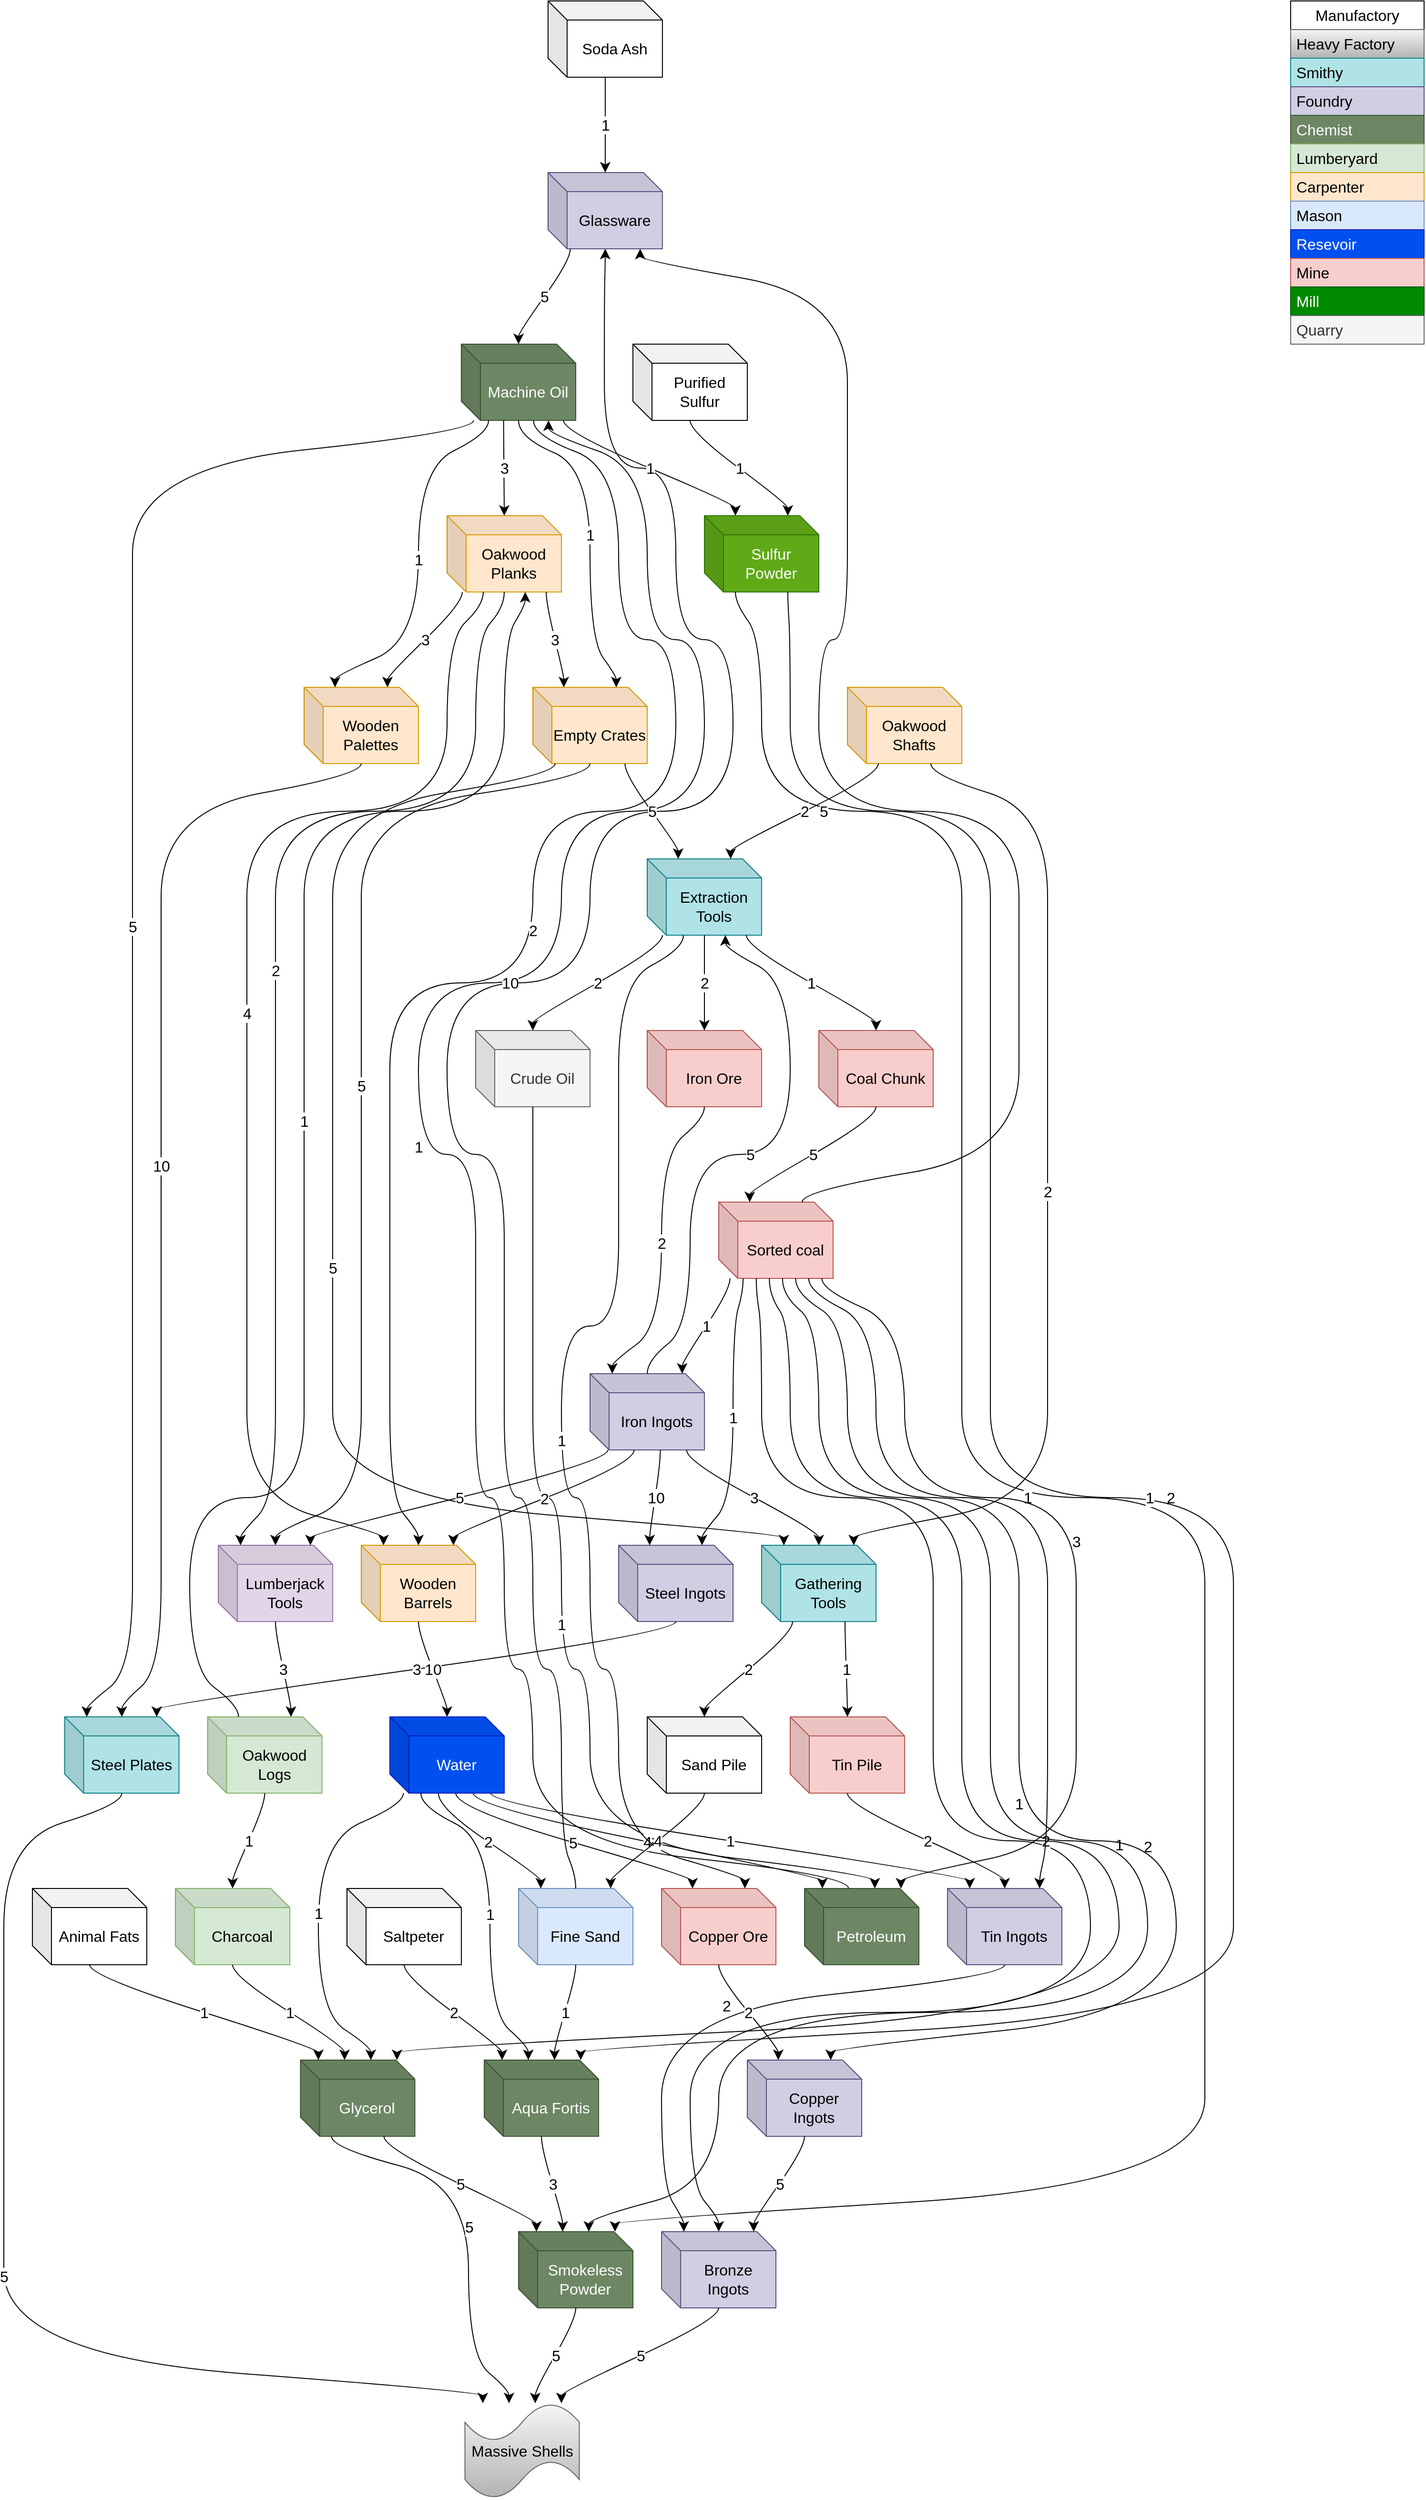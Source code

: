 <mxfile version="22.1.0" type="github">
  <diagram name="Page-1" id="7K8ZteK-jdu3OoJQV833">
    <mxGraphModel dx="1973" dy="1342" grid="0" gridSize="10" guides="1" tooltips="1" connect="0" arrows="0" fold="1" page="0" pageScale="1" pageWidth="1169" pageHeight="827" math="0" shadow="0">
      <root>
        <mxCell id="0" />
        <mxCell id="1" parent="0" />
        <mxCell id="yxDpOZDk2D4iF1txQsUS-1" value="Massive Shells" style="shape=tape;whiteSpace=wrap;html=1;fontSize=16;fillColor=#f5f5f5;strokeColor=#666666;gradientColor=#b3b3b3;" parent="1" vertex="1">
          <mxGeometry x="483.75" y="2520" width="120" height="100" as="geometry" />
        </mxCell>
        <mxCell id="yxDpOZDk2D4iF1txQsUS-2" value="Smokeless Powder" style="shape=cube;whiteSpace=wrap;html=1;boundedLbl=1;backgroundOutline=1;darkOpacity=0.05;darkOpacity2=0.1;fontSize=16;fillColor=#6d8764;fontColor=#ffffff;strokeColor=#3A5431;" parent="1" vertex="1">
          <mxGeometry x="540" y="2340" width="120" height="80" as="geometry" />
        </mxCell>
        <mxCell id="yxDpOZDk2D4iF1txQsUS-3" value="Bronze Ingots" style="shape=cube;whiteSpace=wrap;html=1;boundedLbl=1;backgroundOutline=1;darkOpacity=0.05;darkOpacity2=0.1;fontSize=16;fillColor=#d0cee2;strokeColor=#56517e;" parent="1" vertex="1">
          <mxGeometry x="690" y="2340" width="120" height="80" as="geometry" />
        </mxCell>
        <mxCell id="yxDpOZDk2D4iF1txQsUS-4" value="Steel Plates" style="shape=cube;whiteSpace=wrap;html=1;boundedLbl=1;backgroundOutline=1;darkOpacity=0.05;darkOpacity2=0.1;fontSize=16;fillColor=#b0e3e6;strokeColor=#0e8088;" parent="1" vertex="1">
          <mxGeometry x="63.75" y="1800" width="120" height="80" as="geometry" />
        </mxCell>
        <mxCell id="yxDpOZDk2D4iF1txQsUS-5" value="Glycerol" style="shape=cube;whiteSpace=wrap;html=1;boundedLbl=1;backgroundOutline=1;darkOpacity=0.05;darkOpacity2=0.1;fontSize=16;fillColor=#6d8764;fontColor=#ffffff;strokeColor=#3A5431;" parent="1" vertex="1">
          <mxGeometry x="311.25" y="2160" width="120" height="80" as="geometry" />
        </mxCell>
        <mxCell id="yxDpOZDk2D4iF1txQsUS-6" value="" style="endArrow=classic;html=1;rounded=0;fontSize=12;startSize=8;endSize=8;curved=1;noEdgeStyle=1;orthogonal=1;" parent="1" source="yxDpOZDk2D4iF1txQsUS-2" target="yxDpOZDk2D4iF1txQsUS-1" edge="1">
          <mxGeometry relative="1" as="geometry">
            <mxPoint x="98" y="177" as="sourcePoint" />
            <mxPoint x="155" y="237" as="targetPoint" />
            <Array as="points">
              <mxPoint x="600" y="2432" />
              <mxPoint x="557.5" y="2506" />
            </Array>
          </mxGeometry>
        </mxCell>
        <mxCell id="yxDpOZDk2D4iF1txQsUS-7" value="5" style="edgeLabel;resizable=0;html=1;align=center;verticalAlign=middle;fontSize=16;" parent="yxDpOZDk2D4iF1txQsUS-6" connectable="0" vertex="1">
          <mxGeometry relative="1" as="geometry" />
        </mxCell>
        <mxCell id="yxDpOZDk2D4iF1txQsUS-8" value="" style="endArrow=classic;html=1;rounded=0;fontSize=12;startSize=8;endSize=8;curved=1;noEdgeStyle=1;orthogonal=1;" parent="1" source="yxDpOZDk2D4iF1txQsUS-4" target="yxDpOZDk2D4iF1txQsUS-1" edge="1">
          <mxGeometry relative="1" as="geometry">
            <mxPoint x="366" y="216" as="sourcePoint" />
            <mxPoint x="431" y="271" as="targetPoint" />
            <Array as="points">
              <mxPoint x="123.75" y="1892" />
              <mxPoint y="1930" />
              <mxPoint y="2110" />
              <mxPoint y="2110" />
              <mxPoint y="2290" />
              <mxPoint y="2290" />
              <mxPoint y="2470" />
              <mxPoint x="502.5" y="2508" />
            </Array>
          </mxGeometry>
        </mxCell>
        <mxCell id="yxDpOZDk2D4iF1txQsUS-9" value="5" style="edgeLabel;resizable=0;html=1;align=center;verticalAlign=middle;fontSize=16;" parent="yxDpOZDk2D4iF1txQsUS-8" connectable="0" vertex="1">
          <mxGeometry relative="1" as="geometry" />
        </mxCell>
        <mxCell id="yxDpOZDk2D4iF1txQsUS-10" value="" style="endArrow=classic;html=1;rounded=0;fontSize=12;startSize=8;endSize=8;curved=1;noEdgeStyle=1;orthogonal=1;" parent="1" source="yxDpOZDk2D4iF1txQsUS-5" target="yxDpOZDk2D4iF1txQsUS-1" edge="1">
          <mxGeometry relative="1" as="geometry">
            <mxPoint x="341" y="284" as="sourcePoint" />
            <mxPoint x="441" y="281" as="targetPoint" />
            <Array as="points">
              <mxPoint x="343.75" y="2252" />
              <mxPoint x="487.5" y="2290" />
              <mxPoint x="487.5" y="2470" />
              <mxPoint x="530" y="2506" />
            </Array>
          </mxGeometry>
        </mxCell>
        <mxCell id="yxDpOZDk2D4iF1txQsUS-11" value="5" style="edgeLabel;resizable=0;html=1;align=center;verticalAlign=middle;fontSize=16;" parent="yxDpOZDk2D4iF1txQsUS-10" connectable="0" vertex="1">
          <mxGeometry relative="1" as="geometry" />
        </mxCell>
        <mxCell id="yxDpOZDk2D4iF1txQsUS-13" value="" style="endArrow=classic;html=1;rounded=0;fontSize=12;startSize=8;endSize=8;curved=1;noEdgeStyle=1;orthogonal=1;" parent="1" source="yxDpOZDk2D4iF1txQsUS-3" target="yxDpOZDk2D4iF1txQsUS-1" edge="1">
          <mxGeometry relative="1" as="geometry">
            <mxPoint x="351" y="291" as="sourcePoint" />
            <mxPoint x="451" y="291" as="targetPoint" />
            <Array as="points">
              <mxPoint x="750" y="2432" />
              <mxPoint x="585" y="2508" />
            </Array>
          </mxGeometry>
        </mxCell>
        <mxCell id="yxDpOZDk2D4iF1txQsUS-14" value="5" style="edgeLabel;resizable=0;html=1;align=center;verticalAlign=middle;fontSize=16;" parent="yxDpOZDk2D4iF1txQsUS-13" connectable="0" vertex="1">
          <mxGeometry relative="1" as="geometry" />
        </mxCell>
        <mxCell id="yxDpOZDk2D4iF1txQsUS-15" value="Manufactory" style="swimlane;fontStyle=0;childLayout=stackLayout;horizontal=1;startSize=30;horizontalStack=0;resizeParent=1;resizeParentMax=0;resizeLast=0;collapsible=1;marginBottom=0;whiteSpace=wrap;html=1;fontSize=16;" parent="1" vertex="1">
          <mxGeometry x="1350" width="140" height="360" as="geometry" />
        </mxCell>
        <mxCell id="yxDpOZDk2D4iF1txQsUS-16" value="Heavy Factory" style="text;strokeColor=#666666;fillColor=#f5f5f5;align=left;verticalAlign=middle;spacingLeft=4;spacingRight=4;overflow=hidden;points=[[0,0.5],[1,0.5]];portConstraint=eastwest;rotatable=0;whiteSpace=wrap;html=1;fontSize=16;gradientColor=#b3b3b3;" parent="yxDpOZDk2D4iF1txQsUS-15" vertex="1">
          <mxGeometry y="30" width="140" height="30" as="geometry" />
        </mxCell>
        <mxCell id="yxDpOZDk2D4iF1txQsUS-17" value="Smithy" style="text;strokeColor=#0e8088;fillColor=#b0e3e6;align=left;verticalAlign=middle;spacingLeft=4;spacingRight=4;overflow=hidden;points=[[0,0.5],[1,0.5]];portConstraint=eastwest;rotatable=0;whiteSpace=wrap;html=1;fontSize=16;" parent="yxDpOZDk2D4iF1txQsUS-15" vertex="1">
          <mxGeometry y="60" width="140" height="30" as="geometry" />
        </mxCell>
        <mxCell id="yxDpOZDk2D4iF1txQsUS-29" value="Foundry" style="text;strokeColor=#56517e;fillColor=#d0cee2;align=left;verticalAlign=middle;spacingLeft=4;spacingRight=4;overflow=hidden;points=[[0,0.5],[1,0.5]];portConstraint=eastwest;rotatable=0;whiteSpace=wrap;html=1;fontSize=16;" parent="yxDpOZDk2D4iF1txQsUS-15" vertex="1">
          <mxGeometry y="90" width="140" height="30" as="geometry" />
        </mxCell>
        <mxCell id="yxDpOZDk2D4iF1txQsUS-28" value="Chemist" style="text;strokeColor=#3A5431;fillColor=#6d8764;align=left;verticalAlign=middle;spacingLeft=4;spacingRight=4;overflow=hidden;points=[[0,0.5],[1,0.5]];portConstraint=eastwest;rotatable=0;whiteSpace=wrap;html=1;fontSize=16;fontColor=#ffffff;" parent="yxDpOZDk2D4iF1txQsUS-15" vertex="1">
          <mxGeometry y="120" width="140" height="30" as="geometry" />
        </mxCell>
        <mxCell id="yxDpOZDk2D4iF1txQsUS-117" value="Lumberyard" style="text;strokeColor=#82b366;fillColor=#d5e8d4;align=left;verticalAlign=middle;spacingLeft=4;spacingRight=4;overflow=hidden;points=[[0,0.5],[1,0.5]];portConstraint=eastwest;rotatable=0;whiteSpace=wrap;html=1;fontSize=16;" parent="yxDpOZDk2D4iF1txQsUS-15" vertex="1">
          <mxGeometry y="150" width="140" height="30" as="geometry" />
        </mxCell>
        <mxCell id="yxDpOZDk2D4iF1txQsUS-18" value="Carpenter" style="text;strokeColor=#d79b00;fillColor=#ffe6cc;align=left;verticalAlign=middle;spacingLeft=4;spacingRight=4;overflow=hidden;points=[[0,0.5],[1,0.5]];portConstraint=eastwest;rotatable=0;whiteSpace=wrap;html=1;fontSize=16;" parent="yxDpOZDk2D4iF1txQsUS-15" vertex="1">
          <mxGeometry y="180" width="140" height="30" as="geometry" />
        </mxCell>
        <mxCell id="yxDpOZDk2D4iF1txQsUS-152" value="Mason" style="text;strokeColor=#6c8ebf;fillColor=#dae8fc;align=left;verticalAlign=middle;spacingLeft=4;spacingRight=4;overflow=hidden;points=[[0,0.5],[1,0.5]];portConstraint=eastwest;rotatable=0;whiteSpace=wrap;html=1;fontSize=16;" parent="yxDpOZDk2D4iF1txQsUS-15" vertex="1">
          <mxGeometry y="210" width="140" height="30" as="geometry" />
        </mxCell>
        <mxCell id="yxDpOZDk2D4iF1txQsUS-179" value="Resevoir" style="text;strokeColor=#001DBC;fillColor=#0050ef;align=left;verticalAlign=middle;spacingLeft=4;spacingRight=4;overflow=hidden;points=[[0,0.5],[1,0.5]];portConstraint=eastwest;rotatable=0;whiteSpace=wrap;html=1;fontSize=16;fontColor=#ffffff;" parent="yxDpOZDk2D4iF1txQsUS-15" vertex="1">
          <mxGeometry y="240" width="140" height="30" as="geometry" />
        </mxCell>
        <mxCell id="yxDpOZDk2D4iF1txQsUS-133" value="Mine" style="text;strokeColor=#b85450;fillColor=#f8cecc;align=left;verticalAlign=middle;spacingLeft=4;spacingRight=4;overflow=hidden;points=[[0,0.5],[1,0.5]];portConstraint=eastwest;rotatable=0;whiteSpace=wrap;html=1;fontSize=16;" parent="yxDpOZDk2D4iF1txQsUS-15" vertex="1">
          <mxGeometry y="270" width="140" height="30" as="geometry" />
        </mxCell>
        <mxCell id="0s5IeUzLugU76TcuK4UH-10" value="Mill" style="text;strokeColor=#005700;fillColor=#008a00;align=left;verticalAlign=middle;spacingLeft=4;spacingRight=4;overflow=hidden;points=[[0,0.5],[1,0.5]];portConstraint=eastwest;rotatable=0;whiteSpace=wrap;html=1;fontSize=16;fontColor=#ffffff;" vertex="1" parent="yxDpOZDk2D4iF1txQsUS-15">
          <mxGeometry y="300" width="140" height="30" as="geometry" />
        </mxCell>
        <mxCell id="yxDpOZDk2D4iF1txQsUS-121" value="Quarry" style="text;strokeColor=#666666;fillColor=#f5f5f5;align=left;verticalAlign=middle;spacingLeft=4;spacingRight=4;overflow=hidden;points=[[0,0.5],[1,0.5]];portConstraint=eastwest;rotatable=0;whiteSpace=wrap;html=1;fontSize=16;fontColor=#333333;" parent="yxDpOZDk2D4iF1txQsUS-15" vertex="1">
          <mxGeometry y="330" width="140" height="30" as="geometry" />
        </mxCell>
        <mxCell id="yxDpOZDk2D4iF1txQsUS-19" value="Steel Ingots" style="shape=cube;whiteSpace=wrap;html=1;boundedLbl=1;backgroundOutline=1;darkOpacity=0.05;darkOpacity2=0.1;fontSize=16;fillColor=#d0cee2;strokeColor=#56517e;" parent="1" vertex="1">
          <mxGeometry x="645" y="1620" width="120" height="80" as="geometry" />
        </mxCell>
        <mxCell id="yxDpOZDk2D4iF1txQsUS-20" value="Machine Oil" style="shape=cube;whiteSpace=wrap;html=1;boundedLbl=1;backgroundOutline=1;darkOpacity=0.05;darkOpacity2=0.1;fontSize=16;fillColor=#6d8764;fontColor=#ffffff;strokeColor=#3A5431;" parent="1" vertex="1">
          <mxGeometry x="480" y="360" width="120" height="80" as="geometry" />
        </mxCell>
        <mxCell id="yxDpOZDk2D4iF1txQsUS-21" value="Wooden Palettes" style="shape=cube;whiteSpace=wrap;html=1;boundedLbl=1;backgroundOutline=1;darkOpacity=0.05;darkOpacity2=0.1;fontSize=16;fillColor=#ffe6cc;strokeColor=#d79b00;" parent="1" vertex="1">
          <mxGeometry x="315" y="720" width="120" height="80" as="geometry" />
        </mxCell>
        <mxCell id="yxDpOZDk2D4iF1txQsUS-22" value="" style="endArrow=classic;html=1;rounded=0;fontSize=12;startSize=8;endSize=8;curved=1;noEdgeStyle=1;orthogonal=1;" parent="1" source="yxDpOZDk2D4iF1txQsUS-21" target="yxDpOZDk2D4iF1txQsUS-4" edge="1">
          <mxGeometry relative="1" as="geometry">
            <mxPoint x="49" y="483" as="sourcePoint" />
            <mxPoint x="149" y="483" as="targetPoint" />
            <Array as="points">
              <mxPoint x="375" y="812" />
              <mxPoint x="165" y="850" />
              <mxPoint x="165" y="1030" />
              <mxPoint x="165" y="1030" />
              <mxPoint x="165" y="1210" />
              <mxPoint x="165" y="1210" />
              <mxPoint x="165" y="1390" />
              <mxPoint x="165" y="1390" />
              <mxPoint x="165" y="1570" />
              <mxPoint x="165" y="1570" />
              <mxPoint x="165" y="1750" />
              <mxPoint x="123.75" y="1786" />
            </Array>
          </mxGeometry>
        </mxCell>
        <mxCell id="yxDpOZDk2D4iF1txQsUS-23" value="10" style="edgeLabel;resizable=0;html=1;align=center;verticalAlign=middle;fontSize=16;" parent="yxDpOZDk2D4iF1txQsUS-22" connectable="0" vertex="1">
          <mxGeometry relative="1" as="geometry" />
        </mxCell>
        <mxCell id="yxDpOZDk2D4iF1txQsUS-24" value="" style="endArrow=classic;html=1;rounded=0;fontSize=12;startSize=8;endSize=8;curved=1;noEdgeStyle=1;orthogonal=1;" parent="1" source="yxDpOZDk2D4iF1txQsUS-20" target="yxDpOZDk2D4iF1txQsUS-4" edge="1">
          <mxGeometry relative="1" as="geometry">
            <mxPoint x="51" y="511" as="sourcePoint" />
            <mxPoint x="151" y="511" as="targetPoint" />
            <Array as="points">
              <mxPoint x="492.857" y="452" />
              <mxPoint x="135" y="490" />
              <mxPoint x="135" y="670" />
              <mxPoint x="135" y="670" />
              <mxPoint x="135" y="850" />
              <mxPoint x="135" y="850" />
              <mxPoint x="135" y="1030" />
              <mxPoint x="135" y="1030" />
              <mxPoint x="135" y="1210" />
              <mxPoint x="135" y="1210" />
              <mxPoint x="135" y="1390" />
              <mxPoint x="135" y="1390" />
              <mxPoint x="135" y="1570" />
              <mxPoint x="135" y="1570" />
              <mxPoint x="135" y="1750" />
              <mxPoint x="87.083" y="1788" />
            </Array>
          </mxGeometry>
        </mxCell>
        <mxCell id="yxDpOZDk2D4iF1txQsUS-25" value="5" style="edgeLabel;resizable=0;html=1;align=center;verticalAlign=middle;fontSize=16;" parent="yxDpOZDk2D4iF1txQsUS-24" connectable="0" vertex="1">
          <mxGeometry relative="1" as="geometry" />
        </mxCell>
        <mxCell id="yxDpOZDk2D4iF1txQsUS-30" value="Copper Ingots" style="shape=cube;whiteSpace=wrap;html=1;boundedLbl=1;backgroundOutline=1;darkOpacity=0.05;darkOpacity2=0.1;fontSize=16;fillColor=#d0cee2;strokeColor=#56517e;" parent="1" vertex="1">
          <mxGeometry x="780" y="2160" width="120" height="80" as="geometry" />
        </mxCell>
        <mxCell id="yxDpOZDk2D4iF1txQsUS-31" value="Tin Ingots" style="shape=cube;whiteSpace=wrap;html=1;boundedLbl=1;backgroundOutline=1;darkOpacity=0.05;darkOpacity2=0.1;fontSize=16;fillColor=#d0cee2;strokeColor=#56517e;" parent="1" vertex="1">
          <mxGeometry x="990" y="1980" width="120" height="80" as="geometry" />
        </mxCell>
        <mxCell id="yxDpOZDk2D4iF1txQsUS-33" value="Sorted coal" style="shape=cube;whiteSpace=wrap;html=1;boundedLbl=1;backgroundOutline=1;darkOpacity=0.05;darkOpacity2=0.1;fontSize=16;fillColor=#f8cecc;strokeColor=#b85450;" parent="1" vertex="1">
          <mxGeometry x="750" y="1260" width="120" height="80" as="geometry" />
        </mxCell>
        <mxCell id="yxDpOZDk2D4iF1txQsUS-34" value="" style="endArrow=classic;html=1;rounded=0;fontSize=12;startSize=8;endSize=8;curved=1;noEdgeStyle=1;orthogonal=1;" parent="1" source="yxDpOZDk2D4iF1txQsUS-30" target="yxDpOZDk2D4iF1txQsUS-3" edge="1">
          <mxGeometry relative="1" as="geometry">
            <mxPoint x="-130" y="433" as="sourcePoint" />
            <mxPoint x="-46" y="433" as="targetPoint" />
            <Array as="points">
              <mxPoint x="840" y="2252" />
              <mxPoint x="786.667" y="2328" />
            </Array>
          </mxGeometry>
        </mxCell>
        <mxCell id="yxDpOZDk2D4iF1txQsUS-35" value="5" style="edgeLabel;resizable=0;html=1;align=center;verticalAlign=middle;fontSize=16;" parent="yxDpOZDk2D4iF1txQsUS-34" connectable="0" vertex="1">
          <mxGeometry relative="1" as="geometry" />
        </mxCell>
        <mxCell id="yxDpOZDk2D4iF1txQsUS-36" value="" style="endArrow=classic;html=1;rounded=0;fontSize=12;startSize=8;endSize=8;curved=1;noEdgeStyle=1;orthogonal=1;" parent="1" source="yxDpOZDk2D4iF1txQsUS-31" target="yxDpOZDk2D4iF1txQsUS-3" edge="1">
          <mxGeometry relative="1" as="geometry">
            <mxPoint x="-115" y="471" as="sourcePoint" />
            <mxPoint x="-15" y="471" as="targetPoint" />
            <Array as="points">
              <mxPoint x="1050" y="2072" />
              <mxPoint x="690" y="2110" />
              <mxPoint x="690" y="2290" />
              <mxPoint x="713.333" y="2328" />
            </Array>
          </mxGeometry>
        </mxCell>
        <mxCell id="yxDpOZDk2D4iF1txQsUS-37" value="2" style="edgeLabel;resizable=0;html=1;align=center;verticalAlign=middle;fontSize=16;" parent="yxDpOZDk2D4iF1txQsUS-36" connectable="0" vertex="1">
          <mxGeometry relative="1" as="geometry" />
        </mxCell>
        <mxCell id="yxDpOZDk2D4iF1txQsUS-38" value="" style="endArrow=classic;html=1;rounded=0;fontSize=12;startSize=8;endSize=8;curved=1;noEdgeStyle=1;orthogonal=1;" parent="1" source="yxDpOZDk2D4iF1txQsUS-33" target="yxDpOZDk2D4iF1txQsUS-3" edge="1">
          <mxGeometry relative="1" as="geometry">
            <mxPoint x="-137" y="511" as="sourcePoint" />
            <mxPoint x="-37" y="511" as="targetPoint" />
            <Array as="points">
              <mxPoint x="789.375" y="1356" />
              <mxPoint x="795" y="1390" />
              <mxPoint x="795" y="1570" />
              <mxPoint x="975" y="1570" />
              <mxPoint x="975" y="1750" />
              <mxPoint x="975" y="1750" />
              <mxPoint x="975" y="1930" />
              <mxPoint x="1140" y="1930" />
              <mxPoint x="1140" y="2110" />
              <mxPoint x="720" y="2110" />
              <mxPoint x="720" y="2290" />
              <mxPoint x="750" y="2326" />
            </Array>
          </mxGeometry>
        </mxCell>
        <mxCell id="yxDpOZDk2D4iF1txQsUS-39" value="2" style="edgeLabel;resizable=0;html=1;align=center;verticalAlign=middle;fontSize=16;" parent="yxDpOZDk2D4iF1txQsUS-38" connectable="0" vertex="1">
          <mxGeometry relative="1" as="geometry" />
        </mxCell>
        <mxCell id="yxDpOZDk2D4iF1txQsUS-40" value="Animal Fats" style="shape=cube;whiteSpace=wrap;html=1;boundedLbl=1;backgroundOutline=1;darkOpacity=0.05;darkOpacity2=0.1;fontSize=16;" parent="1" vertex="1">
          <mxGeometry x="30" y="1980" width="120" height="80" as="geometry" />
        </mxCell>
        <mxCell id="yxDpOZDk2D4iF1txQsUS-41" value="Charcoal" style="shape=cube;whiteSpace=wrap;html=1;boundedLbl=1;backgroundOutline=1;darkOpacity=0.05;darkOpacity2=0.1;fontSize=16;fillColor=#d5e8d4;strokeColor=#82b366;" parent="1" vertex="1">
          <mxGeometry x="180" y="1980" width="120" height="80" as="geometry" />
        </mxCell>
        <mxCell id="yxDpOZDk2D4iF1txQsUS-42" value="Water" style="shape=cube;whiteSpace=wrap;html=1;boundedLbl=1;backgroundOutline=1;darkOpacity=0.05;darkOpacity2=0.1;fontSize=16;fillColor=#0050ef;fontColor=#ffffff;strokeColor=#001DBC;" parent="1" vertex="1">
          <mxGeometry x="405" y="1800" width="120" height="80" as="geometry" />
        </mxCell>
        <mxCell id="yxDpOZDk2D4iF1txQsUS-43" value="" style="endArrow=classic;html=1;rounded=0;fontSize=12;startSize=8;endSize=8;curved=1;noEdgeStyle=1;orthogonal=1;" parent="1" source="yxDpOZDk2D4iF1txQsUS-33" target="yxDpOZDk2D4iF1txQsUS-5" edge="1">
          <mxGeometry relative="1" as="geometry">
            <mxPoint x="-157" y="568" as="sourcePoint" />
            <mxPoint x="-57" y="568" as="targetPoint" />
            <Array as="points">
              <mxPoint x="803.125" y="1358" />
              <mxPoint x="825" y="1390" />
              <mxPoint x="825" y="1570" />
              <mxPoint x="1005" y="1570" />
              <mxPoint x="1005" y="1750" />
              <mxPoint x="1005" y="1750" />
              <mxPoint x="1005" y="1930" />
              <mxPoint x="1170" y="1930" />
              <mxPoint x="1170" y="2110" />
              <mxPoint x="412.5" y="2148" />
            </Array>
          </mxGeometry>
        </mxCell>
        <mxCell id="yxDpOZDk2D4iF1txQsUS-44" value="1" style="edgeLabel;resizable=0;html=1;align=center;verticalAlign=middle;fontSize=16;" parent="yxDpOZDk2D4iF1txQsUS-43" connectable="0" vertex="1">
          <mxGeometry relative="1" as="geometry" />
        </mxCell>
        <mxCell id="yxDpOZDk2D4iF1txQsUS-45" value="" style="endArrow=classic;html=1;rounded=0;fontSize=12;startSize=8;endSize=8;curved=1;noEdgeStyle=1;orthogonal=1;" parent="1" source="yxDpOZDk2D4iF1txQsUS-42" target="yxDpOZDk2D4iF1txQsUS-5" edge="1">
          <mxGeometry relative="1" as="geometry">
            <mxPoint x="-153" y="551" as="sourcePoint" />
            <mxPoint x="-53" y="551" as="targetPoint" />
            <Array as="points">
              <mxPoint x="419.167" y="1892" />
              <mxPoint x="330" y="1930" />
              <mxPoint x="330" y="2110" />
              <mxPoint x="385" y="2146" />
            </Array>
          </mxGeometry>
        </mxCell>
        <mxCell id="yxDpOZDk2D4iF1txQsUS-46" value="1" style="edgeLabel;resizable=0;html=1;align=center;verticalAlign=middle;fontSize=16;" parent="yxDpOZDk2D4iF1txQsUS-45" connectable="0" vertex="1">
          <mxGeometry relative="1" as="geometry" />
        </mxCell>
        <mxCell id="yxDpOZDk2D4iF1txQsUS-47" value="" style="endArrow=classic;html=1;rounded=0;fontSize=12;startSize=8;endSize=8;curved=1;noEdgeStyle=1;orthogonal=1;" parent="1" source="yxDpOZDk2D4iF1txQsUS-41" target="yxDpOZDk2D4iF1txQsUS-5" edge="1">
          <mxGeometry relative="1" as="geometry">
            <mxPoint x="-126" y="494" as="sourcePoint" />
            <mxPoint x="-26" y="494" as="targetPoint" />
            <Array as="points">
              <mxPoint x="240" y="2072" />
              <mxPoint x="357.5" y="2146" />
            </Array>
          </mxGeometry>
        </mxCell>
        <mxCell id="yxDpOZDk2D4iF1txQsUS-48" value="1" style="edgeLabel;resizable=0;html=1;align=center;verticalAlign=middle;fontSize=16;" parent="yxDpOZDk2D4iF1txQsUS-47" connectable="0" vertex="1">
          <mxGeometry relative="1" as="geometry" />
        </mxCell>
        <mxCell id="yxDpOZDk2D4iF1txQsUS-49" value="" style="endArrow=classic;html=1;rounded=0;fontSize=12;startSize=8;endSize=8;curved=1;noEdgeStyle=1;orthogonal=1;" parent="1" source="yxDpOZDk2D4iF1txQsUS-40" target="yxDpOZDk2D4iF1txQsUS-5" edge="1">
          <mxGeometry relative="1" as="geometry">
            <mxPoint x="-98" y="541" as="sourcePoint" />
            <mxPoint x="-19" y="543" as="targetPoint" />
            <Array as="points">
              <mxPoint x="90" y="2072" />
              <mxPoint x="330" y="2148" />
            </Array>
          </mxGeometry>
        </mxCell>
        <mxCell id="yxDpOZDk2D4iF1txQsUS-50" value="1" style="edgeLabel;resizable=0;html=1;align=center;verticalAlign=middle;fontSize=16;" parent="yxDpOZDk2D4iF1txQsUS-49" connectable="0" vertex="1">
          <mxGeometry relative="1" as="geometry" />
        </mxCell>
        <mxCell id="yxDpOZDk2D4iF1txQsUS-51" value="Aqua Fortis" style="shape=cube;whiteSpace=wrap;html=1;boundedLbl=1;backgroundOutline=1;darkOpacity=0.05;darkOpacity2=0.1;fontSize=16;fillColor=#6d8764;fontColor=#ffffff;strokeColor=#3A5431;" parent="1" vertex="1">
          <mxGeometry x="504" y="2160" width="120" height="80" as="geometry" />
        </mxCell>
        <mxCell id="yxDpOZDk2D4iF1txQsUS-52" value="Sulfur Powder" style="shape=cube;whiteSpace=wrap;html=1;boundedLbl=1;backgroundOutline=1;darkOpacity=0.05;darkOpacity2=0.1;fontSize=16;fillColor=#60a917;fontColor=#ffffff;strokeColor=#2D7600;" parent="1" vertex="1">
          <mxGeometry x="735" y="540" width="120" height="80" as="geometry" />
        </mxCell>
        <mxCell id="yxDpOZDk2D4iF1txQsUS-53" value="" style="endArrow=classic;html=1;rounded=0;fontSize=12;startSize=8;endSize=8;curved=1;noEdgeStyle=1;orthogonal=1;" parent="1" source="yxDpOZDk2D4iF1txQsUS-51" target="yxDpOZDk2D4iF1txQsUS-2" edge="1">
          <mxGeometry relative="1" as="geometry">
            <mxPoint x="-236" y="449" as="sourcePoint" />
            <mxPoint x="-136" y="449" as="targetPoint" />
            <Array as="points">
              <mxPoint x="564" y="2252" />
              <mxPoint x="586.25" y="2326" />
            </Array>
          </mxGeometry>
        </mxCell>
        <mxCell id="yxDpOZDk2D4iF1txQsUS-54" value="3" style="edgeLabel;resizable=0;html=1;align=center;verticalAlign=middle;fontSize=16;" parent="yxDpOZDk2D4iF1txQsUS-53" connectable="0" vertex="1">
          <mxGeometry relative="1" as="geometry" />
        </mxCell>
        <mxCell id="yxDpOZDk2D4iF1txQsUS-55" value="" style="endArrow=classic;html=1;rounded=0;fontSize=12;startSize=8;endSize=8;curved=1;noEdgeStyle=1;orthogonal=1;" parent="1" source="yxDpOZDk2D4iF1txQsUS-52" target="yxDpOZDk2D4iF1txQsUS-2" edge="1">
          <mxGeometry relative="1" as="geometry">
            <mxPoint x="-211" y="531" as="sourcePoint" />
            <mxPoint x="-111" y="531" as="targetPoint" />
            <Array as="points">
              <mxPoint x="767.5" y="632" />
              <mxPoint x="795" y="670" />
              <mxPoint x="795" y="850" />
              <mxPoint x="1005" y="850" />
              <mxPoint x="1005" y="1030" />
              <mxPoint x="1005" y="1030" />
              <mxPoint x="1005" y="1210" />
              <mxPoint x="1005" y="1210" />
              <mxPoint x="1005" y="1390" />
              <mxPoint x="1005" y="1390" />
              <mxPoint x="1005" y="1570" />
              <mxPoint x="1260" y="1570" />
              <mxPoint x="1260" y="1750" />
              <mxPoint x="1260" y="1750" />
              <mxPoint x="1260" y="1930" />
              <mxPoint x="1260" y="1930" />
              <mxPoint x="1260" y="2110" />
              <mxPoint x="1260" y="2110" />
              <mxPoint x="1260" y="2290" />
              <mxPoint x="641.25" y="2328" />
            </Array>
          </mxGeometry>
        </mxCell>
        <mxCell id="yxDpOZDk2D4iF1txQsUS-56" value="2" style="edgeLabel;resizable=0;html=1;align=center;verticalAlign=middle;fontSize=16;" parent="yxDpOZDk2D4iF1txQsUS-55" connectable="0" vertex="1">
          <mxGeometry relative="1" as="geometry" />
        </mxCell>
        <mxCell id="yxDpOZDk2D4iF1txQsUS-57" value="" style="endArrow=classic;html=1;rounded=0;fontSize=12;startSize=8;endSize=8;curved=1;noEdgeStyle=1;orthogonal=1;" parent="1" source="yxDpOZDk2D4iF1txQsUS-5" target="yxDpOZDk2D4iF1txQsUS-2" edge="1">
          <mxGeometry relative="1" as="geometry">
            <mxPoint x="-275" y="1183" as="sourcePoint" />
            <mxPoint x="-175" y="1183" as="targetPoint" />
            <Array as="points">
              <mxPoint x="398.75" y="2252" />
              <mxPoint x="558.75" y="2328" />
            </Array>
          </mxGeometry>
        </mxCell>
        <mxCell id="yxDpOZDk2D4iF1txQsUS-58" value="5" style="edgeLabel;resizable=0;html=1;align=center;verticalAlign=middle;fontSize=16;" parent="yxDpOZDk2D4iF1txQsUS-57" connectable="0" vertex="1">
          <mxGeometry relative="1" as="geometry" />
        </mxCell>
        <mxCell id="yxDpOZDk2D4iF1txQsUS-59" value="" style="endArrow=classic;html=1;rounded=0;fontSize=12;startSize=8;endSize=8;curved=1;noEdgeStyle=1;orthogonal=1;" parent="1" source="yxDpOZDk2D4iF1txQsUS-33" target="yxDpOZDk2D4iF1txQsUS-2" edge="1">
          <mxGeometry relative="1" as="geometry">
            <mxPoint x="-240" y="1258" as="sourcePoint" />
            <mxPoint x="-151" y="1269" as="targetPoint" />
            <Array as="points">
              <mxPoint x="816.875" y="1358" />
              <mxPoint x="855" y="1390" />
              <mxPoint x="855" y="1570" />
              <mxPoint x="1035" y="1570" />
              <mxPoint x="1035" y="1750" />
              <mxPoint x="1035" y="1750" />
              <mxPoint x="1035" y="1930" />
              <mxPoint x="1200" y="1930" />
              <mxPoint x="1200" y="2110" />
              <mxPoint x="750" y="2110" />
              <mxPoint x="750" y="2290" />
              <mxPoint x="613.75" y="2326" />
            </Array>
          </mxGeometry>
        </mxCell>
        <mxCell id="yxDpOZDk2D4iF1txQsUS-60" value="2" style="edgeLabel;resizable=0;html=1;align=center;verticalAlign=middle;fontSize=16;" parent="yxDpOZDk2D4iF1txQsUS-59" connectable="0" vertex="1">
          <mxGeometry relative="1" as="geometry" />
        </mxCell>
        <mxCell id="yxDpOZDk2D4iF1txQsUS-61" value="Saltpeter" style="shape=cube;whiteSpace=wrap;html=1;boundedLbl=1;backgroundOutline=1;darkOpacity=0.05;darkOpacity2=0.1;fontSize=16;" parent="1" vertex="1">
          <mxGeometry x="360" y="1980" width="120" height="80" as="geometry" />
        </mxCell>
        <mxCell id="yxDpOZDk2D4iF1txQsUS-62" value="Fine Sand" style="shape=cube;whiteSpace=wrap;html=1;boundedLbl=1;backgroundOutline=1;darkOpacity=0.05;darkOpacity2=0.1;fontSize=16;fillColor=#dae8fc;strokeColor=#6c8ebf;" parent="1" vertex="1">
          <mxGeometry x="540" y="1980" width="120" height="80" as="geometry" />
        </mxCell>
        <mxCell id="yxDpOZDk2D4iF1txQsUS-63" value="" style="endArrow=classic;html=1;rounded=0;fontSize=12;startSize=8;endSize=8;curved=1;noEdgeStyle=1;orthogonal=1;" parent="1" source="yxDpOZDk2D4iF1txQsUS-61" target="yxDpOZDk2D4iF1txQsUS-51" edge="1">
          <mxGeometry relative="1" as="geometry">
            <mxPoint x="-321" y="897" as="sourcePoint" />
            <mxPoint x="-221" y="897" as="targetPoint" />
            <Array as="points">
              <mxPoint x="420" y="2072" />
              <mxPoint x="522.75" y="2148" />
            </Array>
          </mxGeometry>
        </mxCell>
        <mxCell id="yxDpOZDk2D4iF1txQsUS-64" value="2" style="edgeLabel;resizable=0;html=1;align=center;verticalAlign=middle;fontSize=16;" parent="yxDpOZDk2D4iF1txQsUS-63" connectable="0" vertex="1">
          <mxGeometry relative="1" as="geometry" />
        </mxCell>
        <mxCell id="yxDpOZDk2D4iF1txQsUS-65" value="" style="endArrow=classic;html=1;rounded=0;fontSize=12;startSize=8;endSize=8;curved=1;noEdgeStyle=1;orthogonal=1;" parent="1" source="yxDpOZDk2D4iF1txQsUS-62" target="yxDpOZDk2D4iF1txQsUS-51" edge="1">
          <mxGeometry relative="1" as="geometry">
            <mxPoint x="-301" y="961" as="sourcePoint" />
            <mxPoint x="-201" y="961" as="targetPoint" />
            <Array as="points">
              <mxPoint x="600" y="2072" />
              <mxPoint x="577.75" y="2146" />
            </Array>
          </mxGeometry>
        </mxCell>
        <mxCell id="yxDpOZDk2D4iF1txQsUS-66" value="1" style="edgeLabel;resizable=0;html=1;align=center;verticalAlign=middle;fontSize=16;" parent="yxDpOZDk2D4iF1txQsUS-65" connectable="0" vertex="1">
          <mxGeometry relative="1" as="geometry" />
        </mxCell>
        <mxCell id="yxDpOZDk2D4iF1txQsUS-67" value="" style="endArrow=classic;html=1;rounded=0;fontSize=12;startSize=8;endSize=8;curved=1;noEdgeStyle=1;orthogonal=1;" parent="1" source="yxDpOZDk2D4iF1txQsUS-52" target="yxDpOZDk2D4iF1txQsUS-51" edge="1">
          <mxGeometry relative="1" as="geometry">
            <mxPoint x="-313" y="1027" as="sourcePoint" />
            <mxPoint x="-213" y="1027" as="targetPoint" />
            <Array as="points">
              <mxPoint x="822.5" y="632" />
              <mxPoint x="825" y="670" />
              <mxPoint x="825" y="850" />
              <mxPoint x="1035" y="850" />
              <mxPoint x="1035" y="1030" />
              <mxPoint x="1035" y="1030" />
              <mxPoint x="1035" y="1210" />
              <mxPoint x="1035" y="1210" />
              <mxPoint x="1035" y="1390" />
              <mxPoint x="1035" y="1390" />
              <mxPoint x="1035" y="1570" />
              <mxPoint x="1290" y="1570" />
              <mxPoint x="1290" y="1750" />
              <mxPoint x="1290" y="1750" />
              <mxPoint x="1290" y="1930" />
              <mxPoint x="1290" y="1930" />
              <mxPoint x="1290" y="2110" />
              <mxPoint x="605.25" y="2148" />
            </Array>
          </mxGeometry>
        </mxCell>
        <mxCell id="yxDpOZDk2D4iF1txQsUS-68" value="1" style="edgeLabel;resizable=0;html=1;align=center;verticalAlign=middle;fontSize=16;" parent="yxDpOZDk2D4iF1txQsUS-67" connectable="0" vertex="1">
          <mxGeometry relative="1" as="geometry" />
        </mxCell>
        <mxCell id="yxDpOZDk2D4iF1txQsUS-69" value="" style="endArrow=classic;html=1;rounded=0;fontSize=12;startSize=8;endSize=8;curved=1;noEdgeStyle=1;orthogonal=1;" parent="1" source="yxDpOZDk2D4iF1txQsUS-42" target="yxDpOZDk2D4iF1txQsUS-51" edge="1">
          <mxGeometry relative="1" as="geometry">
            <mxPoint x="-281" y="1085" as="sourcePoint" />
            <mxPoint x="-181" y="1085" as="targetPoint" />
            <Array as="points">
              <mxPoint x="437.5" y="1894" />
              <mxPoint x="510" y="1930" />
              <mxPoint x="510" y="2110" />
              <mxPoint x="550.25" y="2146" />
            </Array>
          </mxGeometry>
        </mxCell>
        <mxCell id="yxDpOZDk2D4iF1txQsUS-70" value="1" style="edgeLabel;resizable=0;html=1;align=center;verticalAlign=middle;fontSize=16;" parent="yxDpOZDk2D4iF1txQsUS-69" connectable="0" vertex="1">
          <mxGeometry relative="1" as="geometry" />
        </mxCell>
        <mxCell id="yxDpOZDk2D4iF1txQsUS-71" value="Petroleum" style="shape=cube;whiteSpace=wrap;html=1;boundedLbl=1;backgroundOutline=1;darkOpacity=0.05;darkOpacity2=0.1;fontSize=16;fillColor=#6d8764;fontColor=#ffffff;strokeColor=#3A5431;" parent="1" vertex="1">
          <mxGeometry x="840" y="1980" width="120" height="80" as="geometry" />
        </mxCell>
        <mxCell id="yxDpOZDk2D4iF1txQsUS-72" value="Glassware" style="shape=cube;whiteSpace=wrap;html=1;boundedLbl=1;backgroundOutline=1;darkOpacity=0.05;darkOpacity2=0.1;fontSize=16;fillColor=#d0cee2;strokeColor=#56517e;" parent="1" vertex="1">
          <mxGeometry x="570.938" y="180" width="120" height="80" as="geometry" />
        </mxCell>
        <mxCell id="yxDpOZDk2D4iF1txQsUS-73" value="" style="endArrow=classic;html=1;rounded=0;fontSize=12;startSize=8;endSize=8;curved=1;noEdgeStyle=1;orthogonal=1;" parent="1" source="yxDpOZDk2D4iF1txQsUS-71" target="yxDpOZDk2D4iF1txQsUS-20" edge="1">
          <mxGeometry relative="1" as="geometry">
            <mxPoint x="-277" y="411" as="sourcePoint" />
            <mxPoint x="-177" y="411" as="targetPoint" />
            <Array as="points">
              <mxPoint x="886.25" y="1966" />
              <mxPoint x="555" y="1930" />
              <mxPoint x="555" y="1750" />
              <mxPoint x="525" y="1750" />
              <mxPoint x="525" y="1570" />
              <mxPoint x="495" y="1570" />
              <mxPoint x="495" y="1390" />
              <mxPoint x="495" y="1390" />
              <mxPoint x="495" y="1210" />
              <mxPoint x="435" y="1210" />
              <mxPoint x="435" y="1030" />
              <mxPoint x="585" y="1030" />
              <mxPoint x="585" y="850" />
              <mxPoint x="735" y="850" />
              <mxPoint x="735" y="670" />
              <mxPoint x="675" y="670" />
              <mxPoint x="675" y="490" />
              <mxPoint x="571.429" y="454" />
            </Array>
          </mxGeometry>
        </mxCell>
        <mxCell id="yxDpOZDk2D4iF1txQsUS-74" value="1" style="edgeLabel;resizable=0;html=1;align=center;verticalAlign=middle;fontSize=16;" parent="yxDpOZDk2D4iF1txQsUS-73" connectable="0" vertex="1">
          <mxGeometry relative="1" as="geometry" />
        </mxCell>
        <mxCell id="yxDpOZDk2D4iF1txQsUS-75" value="" style="endArrow=classic;html=1;rounded=0;fontSize=12;startSize=8;endSize=8;curved=1;noEdgeStyle=1;orthogonal=1;" parent="1" source="yxDpOZDk2D4iF1txQsUS-72" target="yxDpOZDk2D4iF1txQsUS-20" edge="1">
          <mxGeometry relative="1" as="geometry">
            <mxPoint x="-237" y="517" as="sourcePoint" />
            <mxPoint x="-137" y="517" as="targetPoint" />
            <Array as="points">
              <mxPoint x="594.271" y="272" />
              <mxPoint x="540" y="348" />
            </Array>
          </mxGeometry>
        </mxCell>
        <mxCell id="yxDpOZDk2D4iF1txQsUS-76" value="5" style="edgeLabel;resizable=0;html=1;align=center;verticalAlign=middle;fontSize=16;" parent="yxDpOZDk2D4iF1txQsUS-75" connectable="0" vertex="1">
          <mxGeometry relative="1" as="geometry" />
        </mxCell>
        <mxCell id="yxDpOZDk2D4iF1txQsUS-77" value="Iron Ingots" style="shape=cube;whiteSpace=wrap;html=1;boundedLbl=1;backgroundOutline=1;darkOpacity=0.05;darkOpacity2=0.1;fontSize=16;fillColor=#d0cee2;strokeColor=#56517e;" parent="1" vertex="1">
          <mxGeometry x="615" y="1440" width="120" height="80" as="geometry" />
        </mxCell>
        <mxCell id="yxDpOZDk2D4iF1txQsUS-78" value="" style="endArrow=classic;html=1;rounded=0;fontSize=12;startSize=8;endSize=8;curved=1;noEdgeStyle=1;orthogonal=1;" parent="1" source="yxDpOZDk2D4iF1txQsUS-77" target="yxDpOZDk2D4iF1txQsUS-19" edge="1">
          <mxGeometry relative="1" as="geometry">
            <mxPoint x="619" y="163" as="sourcePoint" />
            <mxPoint x="719" y="163" as="targetPoint" />
            <Array as="points">
              <mxPoint x="688.75" y="1534" />
              <mxPoint x="677.5" y="1608" />
            </Array>
          </mxGeometry>
        </mxCell>
        <mxCell id="yxDpOZDk2D4iF1txQsUS-79" value="10" style="edgeLabel;resizable=0;html=1;align=center;verticalAlign=middle;fontSize=16;" parent="yxDpOZDk2D4iF1txQsUS-78" connectable="0" vertex="1">
          <mxGeometry relative="1" as="geometry" />
        </mxCell>
        <mxCell id="yxDpOZDk2D4iF1txQsUS-80" value="" style="endArrow=classic;html=1;rounded=0;fontSize=12;startSize=8;endSize=8;curved=1;noEdgeStyle=1;orthogonal=1;" parent="1" source="yxDpOZDk2D4iF1txQsUS-33" target="yxDpOZDk2D4iF1txQsUS-19" edge="1">
          <mxGeometry relative="1" as="geometry">
            <mxPoint x="685" y="235" as="sourcePoint" />
            <mxPoint x="785" y="235" as="targetPoint" />
            <Array as="points">
              <mxPoint x="775.625" y="1354" />
              <mxPoint x="765" y="1390" />
              <mxPoint x="765" y="1570" />
              <mxPoint x="732.5" y="1608" />
            </Array>
          </mxGeometry>
        </mxCell>
        <mxCell id="yxDpOZDk2D4iF1txQsUS-81" value="1" style="edgeLabel;resizable=0;html=1;align=center;verticalAlign=middle;fontSize=16;" parent="yxDpOZDk2D4iF1txQsUS-80" connectable="0" vertex="1">
          <mxGeometry relative="1" as="geometry" />
        </mxCell>
        <mxCell id="yxDpOZDk2D4iF1txQsUS-82" value="Copper Ore" style="shape=cube;whiteSpace=wrap;html=1;boundedLbl=1;backgroundOutline=1;darkOpacity=0.05;darkOpacity2=0.1;fontSize=16;fillColor=#f8cecc;strokeColor=#b85450;" parent="1" vertex="1">
          <mxGeometry x="690" y="1980" width="120" height="80" as="geometry" />
        </mxCell>
        <mxCell id="yxDpOZDk2D4iF1txQsUS-83" value="" style="endArrow=classic;html=1;rounded=0;fontSize=12;startSize=8;endSize=8;curved=1;noEdgeStyle=1;orthogonal=1;" parent="1" source="yxDpOZDk2D4iF1txQsUS-82" target="yxDpOZDk2D4iF1txQsUS-30" edge="1">
          <mxGeometry relative="1" as="geometry">
            <mxPoint x="-311" y="585" as="sourcePoint" />
            <mxPoint x="-211" y="585" as="targetPoint" />
            <Array as="points">
              <mxPoint x="750" y="2072" />
              <mxPoint x="812.5" y="2148" />
            </Array>
          </mxGeometry>
        </mxCell>
        <mxCell id="yxDpOZDk2D4iF1txQsUS-84" value="2" style="edgeLabel;resizable=0;html=1;align=center;verticalAlign=middle;fontSize=16;" parent="yxDpOZDk2D4iF1txQsUS-83" connectable="0" vertex="1">
          <mxGeometry relative="1" as="geometry" />
        </mxCell>
        <mxCell id="yxDpOZDk2D4iF1txQsUS-85" value="" style="endArrow=classic;html=1;rounded=0;fontSize=12;startSize=8;endSize=8;curved=1;noEdgeStyle=1;orthogonal=1;" parent="1" source="yxDpOZDk2D4iF1txQsUS-33" target="yxDpOZDk2D4iF1txQsUS-30" edge="1">
          <mxGeometry relative="1" as="geometry">
            <mxPoint x="-273" y="671" as="sourcePoint" />
            <mxPoint x="-173" y="671" as="targetPoint" />
            <Array as="points">
              <mxPoint x="830.625" y="1356" />
              <mxPoint x="885" y="1390" />
              <mxPoint x="885" y="1570" />
              <mxPoint x="1065" y="1570" />
              <mxPoint x="1065" y="1750" />
              <mxPoint x="1065" y="1750" />
              <mxPoint x="1065" y="1930" />
              <mxPoint x="1230" y="1930" />
              <mxPoint x="1230" y="2110" />
              <mxPoint x="867.5" y="2148" />
            </Array>
          </mxGeometry>
        </mxCell>
        <mxCell id="yxDpOZDk2D4iF1txQsUS-86" value="1" style="edgeLabel;resizable=0;html=1;align=center;verticalAlign=middle;fontSize=16;" parent="yxDpOZDk2D4iF1txQsUS-85" connectable="0" vertex="1">
          <mxGeometry relative="1" as="geometry" />
        </mxCell>
        <mxCell id="yxDpOZDk2D4iF1txQsUS-87" value="Tin Pile" style="shape=cube;whiteSpace=wrap;html=1;boundedLbl=1;backgroundOutline=1;darkOpacity=0.05;darkOpacity2=0.1;fontSize=16;fillColor=#f8cecc;strokeColor=#b85450;" parent="1" vertex="1">
          <mxGeometry x="825" y="1800" width="120" height="80" as="geometry" />
        </mxCell>
        <mxCell id="yxDpOZDk2D4iF1txQsUS-88" value="" style="endArrow=classic;html=1;rounded=0;fontSize=12;startSize=8;endSize=8;curved=1;noEdgeStyle=1;orthogonal=1;" parent="1" source="yxDpOZDk2D4iF1txQsUS-87" target="yxDpOZDk2D4iF1txQsUS-31" edge="1">
          <mxGeometry relative="1" as="geometry">
            <mxPoint x="-209" y="377" as="sourcePoint" />
            <mxPoint x="-109" y="377" as="targetPoint" />
            <Array as="points">
              <mxPoint x="885" y="1892" />
              <mxPoint x="1050" y="1966" />
            </Array>
          </mxGeometry>
        </mxCell>
        <mxCell id="yxDpOZDk2D4iF1txQsUS-89" value="2" style="edgeLabel;resizable=0;html=1;align=center;verticalAlign=middle;fontSize=16;" parent="yxDpOZDk2D4iF1txQsUS-88" connectable="0" vertex="1">
          <mxGeometry relative="1" as="geometry" />
        </mxCell>
        <mxCell id="yxDpOZDk2D4iF1txQsUS-90" value="" style="endArrow=classic;html=1;rounded=0;fontSize=12;startSize=8;endSize=8;curved=1;noEdgeStyle=1;orthogonal=1;" parent="1" source="yxDpOZDk2D4iF1txQsUS-42" target="yxDpOZDk2D4iF1txQsUS-31" edge="1">
          <mxGeometry relative="1" as="geometry">
            <mxPoint x="-189" y="443" as="sourcePoint" />
            <mxPoint x="-89" y="443" as="targetPoint" />
            <Array as="points">
              <mxPoint x="510.833" y="1892" />
              <mxPoint x="1013.333" y="1968" />
            </Array>
          </mxGeometry>
        </mxCell>
        <mxCell id="yxDpOZDk2D4iF1txQsUS-91" value="1" style="edgeLabel;resizable=0;html=1;align=center;verticalAlign=middle;fontSize=16;" parent="yxDpOZDk2D4iF1txQsUS-90" connectable="0" vertex="1">
          <mxGeometry relative="1" as="geometry" />
        </mxCell>
        <mxCell id="yxDpOZDk2D4iF1txQsUS-92" value="" style="endArrow=classic;html=1;rounded=0;fontSize=12;startSize=8;endSize=8;curved=1;noEdgeStyle=1;orthogonal=1;" parent="1" source="yxDpOZDk2D4iF1txQsUS-33" target="yxDpOZDk2D4iF1txQsUS-31" edge="1">
          <mxGeometry relative="1" as="geometry">
            <mxPoint x="-161" y="535" as="sourcePoint" />
            <mxPoint x="-61" y="535" as="targetPoint" />
            <Array as="points">
              <mxPoint x="844.375" y="1354" />
              <mxPoint x="915" y="1390" />
              <mxPoint x="915" y="1570" />
              <mxPoint x="1095" y="1570" />
              <mxPoint x="1095" y="1750" />
              <mxPoint x="1095" y="1750" />
              <mxPoint x="1095" y="1930" />
              <mxPoint x="1086.667" y="1968" />
            </Array>
          </mxGeometry>
        </mxCell>
        <mxCell id="yxDpOZDk2D4iF1txQsUS-93" value="1" style="edgeLabel;resizable=0;html=1;align=center;verticalAlign=middle;fontSize=16;" parent="yxDpOZDk2D4iF1txQsUS-92" connectable="0" vertex="1">
          <mxGeometry relative="1" as="geometry" />
        </mxCell>
        <mxCell id="yxDpOZDk2D4iF1txQsUS-95" value="Soda Ash" style="shape=cube;whiteSpace=wrap;html=1;boundedLbl=1;backgroundOutline=1;darkOpacity=0.05;darkOpacity2=0.1;fontSize=16;" parent="1" vertex="1">
          <mxGeometry x="570.938" width="120" height="80" as="geometry" />
        </mxCell>
        <mxCell id="yxDpOZDk2D4iF1txQsUS-96" value="" style="endArrow=classic;html=1;rounded=0;fontSize=12;startSize=8;endSize=8;curved=1;noEdgeStyle=1;orthogonal=1;" parent="1" source="yxDpOZDk2D4iF1txQsUS-95" target="yxDpOZDk2D4iF1txQsUS-72" edge="1">
          <mxGeometry relative="1" as="geometry">
            <mxPoint x="-393" y="1155" as="sourcePoint" />
            <mxPoint x="-293" y="1155" as="targetPoint" />
            <Array as="points">
              <mxPoint x="630.938" y="92" />
              <mxPoint x="630.938" y="168" />
            </Array>
          </mxGeometry>
        </mxCell>
        <mxCell id="yxDpOZDk2D4iF1txQsUS-97" value="1" style="edgeLabel;resizable=0;html=1;align=center;verticalAlign=middle;fontSize=16;" parent="yxDpOZDk2D4iF1txQsUS-96" connectable="0" vertex="1">
          <mxGeometry relative="1" as="geometry" />
        </mxCell>
        <mxCell id="yxDpOZDk2D4iF1txQsUS-98" value="" style="endArrow=classic;html=1;rounded=0;fontSize=12;startSize=8;endSize=8;curved=1;noEdgeStyle=1;orthogonal=1;" parent="1" source="yxDpOZDk2D4iF1txQsUS-62" target="yxDpOZDk2D4iF1txQsUS-72" edge="1">
          <mxGeometry relative="1" as="geometry">
            <mxPoint x="-411" y="1227" as="sourcePoint" />
            <mxPoint x="-311" y="1227" as="targetPoint" />
            <Array as="points">
              <mxPoint x="600" y="1966" />
              <mxPoint x="585" y="1930" />
              <mxPoint x="585" y="1750" />
              <mxPoint x="555" y="1750" />
              <mxPoint x="555" y="1570" />
              <mxPoint x="525" y="1570" />
              <mxPoint x="525" y="1390" />
              <mxPoint x="525" y="1390" />
              <mxPoint x="525" y="1210" />
              <mxPoint x="465" y="1210" />
              <mxPoint x="465" y="1030" />
              <mxPoint x="615" y="1030" />
              <mxPoint x="615" y="850" />
              <mxPoint x="765" y="850" />
              <mxPoint x="765" y="670" />
              <mxPoint x="705" y="670" />
              <mxPoint x="705" y="490" />
              <mxPoint x="630" y="490" />
              <mxPoint x="630" y="310" />
              <mxPoint x="630.938" y="274" />
            </Array>
          </mxGeometry>
        </mxCell>
        <mxCell id="yxDpOZDk2D4iF1txQsUS-99" value="10" style="edgeLabel;resizable=0;html=1;align=center;verticalAlign=middle;fontSize=16;" parent="yxDpOZDk2D4iF1txQsUS-98" connectable="0" vertex="1">
          <mxGeometry relative="1" as="geometry" />
        </mxCell>
        <mxCell id="yxDpOZDk2D4iF1txQsUS-100" value="" style="endArrow=classic;html=1;rounded=0;fontSize=12;startSize=8;endSize=8;curved=1;noEdgeStyle=1;orthogonal=1;" parent="1" source="yxDpOZDk2D4iF1txQsUS-33" target="yxDpOZDk2D4iF1txQsUS-72" edge="1">
          <mxGeometry relative="1" as="geometry">
            <mxPoint x="-347" y="1207" as="sourcePoint" />
            <mxPoint x="-247" y="1207" as="targetPoint" />
            <Array as="points">
              <mxPoint x="837.5" y="1248" />
              <mxPoint x="1065" y="1210" />
              <mxPoint x="1065" y="1030" />
              <mxPoint x="1065" y="1030" />
              <mxPoint x="1065" y="850" />
              <mxPoint x="855" y="850" />
              <mxPoint x="855" y="670" />
              <mxPoint x="885" y="670" />
              <mxPoint x="885" y="490" />
              <mxPoint x="885" y="490" />
              <mxPoint x="885" y="310" />
              <mxPoint x="667.604" y="272" />
            </Array>
          </mxGeometry>
        </mxCell>
        <mxCell id="yxDpOZDk2D4iF1txQsUS-101" value="5" style="edgeLabel;resizable=0;html=1;align=center;verticalAlign=middle;fontSize=16;" parent="yxDpOZDk2D4iF1txQsUS-100" connectable="0" vertex="1">
          <mxGeometry relative="1" as="geometry" />
        </mxCell>
        <mxCell id="yxDpOZDk2D4iF1txQsUS-102" value="Iron Ore" style="shape=cube;whiteSpace=wrap;html=1;boundedLbl=1;backgroundOutline=1;darkOpacity=0.05;darkOpacity2=0.1;fontSize=16;fillColor=#f8cecc;strokeColor=#b85450;" parent="1" vertex="1">
          <mxGeometry x="675" y="1080" width="120" height="80" as="geometry" />
        </mxCell>
        <mxCell id="yxDpOZDk2D4iF1txQsUS-103" value="" style="endArrow=classic;html=1;rounded=0;fontSize=12;startSize=8;endSize=8;curved=1;noEdgeStyle=1;orthogonal=1;" parent="1" source="yxDpOZDk2D4iF1txQsUS-102" target="yxDpOZDk2D4iF1txQsUS-77" edge="1">
          <mxGeometry relative="1" as="geometry">
            <mxPoint x="-205" y="557" as="sourcePoint" />
            <mxPoint x="-105" y="557" as="targetPoint" />
            <Array as="points">
              <mxPoint x="735" y="1172" />
              <mxPoint x="690" y="1210" />
              <mxPoint x="690" y="1390" />
              <mxPoint x="638.333" y="1428" />
            </Array>
          </mxGeometry>
        </mxCell>
        <mxCell id="yxDpOZDk2D4iF1txQsUS-104" value="2" style="edgeLabel;resizable=0;html=1;align=center;verticalAlign=middle;fontSize=16;" parent="yxDpOZDk2D4iF1txQsUS-103" connectable="0" vertex="1">
          <mxGeometry relative="1" as="geometry" />
        </mxCell>
        <mxCell id="yxDpOZDk2D4iF1txQsUS-105" value="" style="endArrow=classic;html=1;rounded=0;fontSize=12;startSize=8;endSize=8;curved=1;noEdgeStyle=1;orthogonal=1;" parent="1" source="yxDpOZDk2D4iF1txQsUS-33" target="yxDpOZDk2D4iF1txQsUS-77" edge="1">
          <mxGeometry relative="1" as="geometry">
            <mxPoint x="-187" y="641" as="sourcePoint" />
            <mxPoint x="-87" y="641" as="targetPoint" />
            <Array as="points">
              <mxPoint x="761.875" y="1352" />
              <mxPoint x="711.667" y="1428" />
            </Array>
          </mxGeometry>
        </mxCell>
        <mxCell id="yxDpOZDk2D4iF1txQsUS-106" value="1" style="edgeLabel;resizable=0;html=1;align=center;verticalAlign=middle;fontSize=16;" parent="yxDpOZDk2D4iF1txQsUS-105" connectable="0" vertex="1">
          <mxGeometry relative="1" as="geometry" />
        </mxCell>
        <mxCell id="yxDpOZDk2D4iF1txQsUS-107" value="Oakwood Planks" style="shape=cube;whiteSpace=wrap;html=1;boundedLbl=1;backgroundOutline=1;darkOpacity=0.05;darkOpacity2=0.1;fontSize=16;fillColor=#ffe6cc;strokeColor=#d79b00;" parent="1" vertex="1">
          <mxGeometry x="465" y="540" width="120" height="80" as="geometry" />
        </mxCell>
        <mxCell id="yxDpOZDk2D4iF1txQsUS-108" value="" style="endArrow=classic;html=1;rounded=0;fontSize=12;startSize=8;endSize=8;curved=1;noEdgeStyle=1;orthogonal=1;" parent="1" source="yxDpOZDk2D4iF1txQsUS-107" target="yxDpOZDk2D4iF1txQsUS-21" edge="1">
          <mxGeometry relative="1" as="geometry">
            <mxPoint x="-271" y="983" as="sourcePoint" />
            <mxPoint x="-171" y="983" as="targetPoint" />
            <Array as="points">
              <mxPoint x="481" y="632" />
              <mxPoint x="402.5" y="708" />
            </Array>
          </mxGeometry>
        </mxCell>
        <mxCell id="yxDpOZDk2D4iF1txQsUS-109" value="3" style="edgeLabel;resizable=0;html=1;align=center;verticalAlign=middle;fontSize=16;" parent="yxDpOZDk2D4iF1txQsUS-108" connectable="0" vertex="1">
          <mxGeometry relative="1" as="geometry" />
        </mxCell>
        <mxCell id="yxDpOZDk2D4iF1txQsUS-110" value="" style="endArrow=classic;html=1;rounded=0;fontSize=12;startSize=8;endSize=8;curved=1;noEdgeStyle=1;orthogonal=1;" parent="1" source="yxDpOZDk2D4iF1txQsUS-20" target="yxDpOZDk2D4iF1txQsUS-21" edge="1">
          <mxGeometry relative="1" as="geometry">
            <mxPoint x="-363" y="1049" as="sourcePoint" />
            <mxPoint x="-263" y="1049" as="targetPoint" />
            <Array as="points">
              <mxPoint x="508.571" y="454" />
              <mxPoint x="435" y="490" />
              <mxPoint x="435" y="670" />
              <mxPoint x="347.5" y="708" />
            </Array>
          </mxGeometry>
        </mxCell>
        <mxCell id="yxDpOZDk2D4iF1txQsUS-111" value="1" style="edgeLabel;resizable=0;html=1;align=center;verticalAlign=middle;fontSize=16;" parent="yxDpOZDk2D4iF1txQsUS-110" connectable="0" vertex="1">
          <mxGeometry relative="1" as="geometry" />
        </mxCell>
        <mxCell id="yxDpOZDk2D4iF1txQsUS-112" value="Oakwood Logs" style="shape=cube;whiteSpace=wrap;html=1;boundedLbl=1;backgroundOutline=1;darkOpacity=0.05;darkOpacity2=0.1;fontSize=16;fillColor=#d5e8d4;strokeColor=#82b366;" parent="1" vertex="1">
          <mxGeometry x="213.75" y="1800" width="120" height="80" as="geometry" />
        </mxCell>
        <mxCell id="yxDpOZDk2D4iF1txQsUS-113" value="" style="endArrow=classic;html=1;rounded=0;fontSize=12;startSize=8;endSize=8;curved=1;noEdgeStyle=1;orthogonal=1;" parent="1" source="yxDpOZDk2D4iF1txQsUS-112" target="yxDpOZDk2D4iF1txQsUS-107" edge="1">
          <mxGeometry relative="1" as="geometry">
            <mxPoint x="-167" y="1055" as="sourcePoint" />
            <mxPoint x="-67" y="1055" as="targetPoint" />
            <Array as="points">
              <mxPoint x="246.25" y="1788" />
              <mxPoint x="195" y="1750" />
              <mxPoint x="195" y="1570" />
              <mxPoint x="315" y="1570" />
              <mxPoint x="315" y="1390" />
              <mxPoint x="315" y="1390" />
              <mxPoint x="315" y="1210" />
              <mxPoint x="315" y="1210" />
              <mxPoint x="315" y="1030" />
              <mxPoint x="315" y="1030" />
              <mxPoint x="315" y="850" />
              <mxPoint x="525" y="850" />
              <mxPoint x="525" y="670" />
              <mxPoint x="547" y="634" />
            </Array>
          </mxGeometry>
        </mxCell>
        <mxCell id="yxDpOZDk2D4iF1txQsUS-114" value="1" style="edgeLabel;resizable=0;html=1;align=center;verticalAlign=middle;fontSize=16;" parent="yxDpOZDk2D4iF1txQsUS-113" connectable="0" vertex="1">
          <mxGeometry relative="1" as="geometry" />
        </mxCell>
        <mxCell id="yxDpOZDk2D4iF1txQsUS-115" value="" style="endArrow=classic;html=1;rounded=0;fontSize=12;startSize=8;endSize=8;curved=1;noEdgeStyle=1;orthogonal=1;" parent="1" source="yxDpOZDk2D4iF1txQsUS-20" target="yxDpOZDk2D4iF1txQsUS-107" edge="1">
          <mxGeometry relative="1" as="geometry">
            <mxPoint x="-167" y="1135" as="sourcePoint" />
            <mxPoint x="-67" y="1135" as="targetPoint" />
            <Array as="points">
              <mxPoint x="524.286" y="456" />
              <mxPoint x="525" y="528" />
            </Array>
          </mxGeometry>
        </mxCell>
        <mxCell id="yxDpOZDk2D4iF1txQsUS-116" value="3" style="edgeLabel;resizable=0;html=1;align=center;verticalAlign=middle;fontSize=16;" parent="yxDpOZDk2D4iF1txQsUS-115" connectable="0" vertex="1">
          <mxGeometry relative="1" as="geometry" />
        </mxCell>
        <mxCell id="yxDpOZDk2D4iF1txQsUS-118" value="Lumberjack Tools" style="shape=cube;whiteSpace=wrap;html=1;boundedLbl=1;backgroundOutline=1;darkOpacity=0.05;darkOpacity2=0.1;fontSize=16;fillColor=#e1d5e7;strokeColor=#9673a6;" parent="1" vertex="1">
          <mxGeometry x="225" y="1620" width="120" height="80" as="geometry" />
        </mxCell>
        <mxCell id="yxDpOZDk2D4iF1txQsUS-119" value="" style="endArrow=classic;html=1;rounded=0;fontSize=12;startSize=8;endSize=8;curved=1;noEdgeStyle=1;orthogonal=1;" parent="1" source="yxDpOZDk2D4iF1txQsUS-118" target="yxDpOZDk2D4iF1txQsUS-112" edge="1">
          <mxGeometry relative="1" as="geometry">
            <mxPoint x="492" y="1188" as="sourcePoint" />
            <mxPoint x="592" y="1188" as="targetPoint" />
            <Array as="points">
              <mxPoint x="285" y="1712" />
              <mxPoint x="301.25" y="1788" />
            </Array>
          </mxGeometry>
        </mxCell>
        <mxCell id="yxDpOZDk2D4iF1txQsUS-120" value="3" style="edgeLabel;resizable=0;html=1;align=center;verticalAlign=middle;fontSize=16;" parent="yxDpOZDk2D4iF1txQsUS-119" connectable="0" vertex="1">
          <mxGeometry relative="1" as="geometry" />
        </mxCell>
        <mxCell id="yxDpOZDk2D4iF1txQsUS-122" value="Crude Oil" style="shape=cube;whiteSpace=wrap;html=1;boundedLbl=1;backgroundOutline=1;darkOpacity=0.05;darkOpacity2=0.1;fontSize=16;fillColor=#f5f5f5;fontColor=#333333;strokeColor=#666666;" parent="1" vertex="1">
          <mxGeometry x="495" y="1080" width="120" height="80" as="geometry" />
        </mxCell>
        <mxCell id="yxDpOZDk2D4iF1txQsUS-123" value="" style="endArrow=classic;html=1;rounded=0;fontSize=12;startSize=8;endSize=8;curved=1;noEdgeStyle=1;orthogonal=1;" parent="1" source="yxDpOZDk2D4iF1txQsUS-122" target="yxDpOZDk2D4iF1txQsUS-71" edge="1">
          <mxGeometry relative="1" as="geometry">
            <mxPoint x="444" y="1364" as="sourcePoint" />
            <mxPoint x="544" y="1364" as="targetPoint" />
            <Array as="points">
              <mxPoint x="555" y="1172" />
              <mxPoint x="555" y="1210" />
              <mxPoint x="555" y="1390" />
              <mxPoint x="555" y="1390" />
              <mxPoint x="555" y="1570" />
              <mxPoint x="585" y="1570" />
              <mxPoint x="585" y="1750" />
              <mxPoint x="615" y="1750" />
              <mxPoint x="615" y="1930" />
              <mxPoint x="913.75" y="1966" />
            </Array>
          </mxGeometry>
        </mxCell>
        <mxCell id="yxDpOZDk2D4iF1txQsUS-124" value="1" style="edgeLabel;resizable=0;html=1;align=center;verticalAlign=middle;fontSize=16;" parent="yxDpOZDk2D4iF1txQsUS-123" connectable="0" vertex="1">
          <mxGeometry relative="1" as="geometry" />
        </mxCell>
        <mxCell id="yxDpOZDk2D4iF1txQsUS-125" value="" style="endArrow=classic;html=1;rounded=0;fontSize=12;startSize=8;endSize=8;curved=1;noEdgeStyle=1;orthogonal=1;" parent="1" source="yxDpOZDk2D4iF1txQsUS-42" target="yxDpOZDk2D4iF1txQsUS-71" edge="1">
          <mxGeometry relative="1" as="geometry">
            <mxPoint x="228" y="1307" as="sourcePoint" />
            <mxPoint x="328" y="1307" as="targetPoint" />
            <Array as="points">
              <mxPoint x="492.5" y="1894" />
              <mxPoint x="858.75" y="1968" />
            </Array>
          </mxGeometry>
        </mxCell>
        <mxCell id="yxDpOZDk2D4iF1txQsUS-126" value="4" style="edgeLabel;resizable=0;html=1;align=center;verticalAlign=middle;fontSize=16;" parent="yxDpOZDk2D4iF1txQsUS-125" connectable="0" vertex="1">
          <mxGeometry relative="1" as="geometry" />
        </mxCell>
        <mxCell id="yxDpOZDk2D4iF1txQsUS-127" value="" style="endArrow=classic;html=1;rounded=0;fontSize=12;startSize=8;endSize=8;curved=1;noEdgeStyle=1;orthogonal=1;" parent="1" source="yxDpOZDk2D4iF1txQsUS-33" target="yxDpOZDk2D4iF1txQsUS-71" edge="1">
          <mxGeometry relative="1" as="geometry">
            <mxPoint x="299" y="1414" as="sourcePoint" />
            <mxPoint x="399" y="1414" as="targetPoint" />
            <Array as="points">
              <mxPoint x="858.125" y="1352" />
              <mxPoint x="945" y="1390" />
              <mxPoint x="945" y="1570" />
              <mxPoint x="1125" y="1570" />
              <mxPoint x="1125" y="1750" />
              <mxPoint x="1125" y="1750" />
              <mxPoint x="1125" y="1930" />
              <mxPoint x="941.25" y="1968" />
            </Array>
          </mxGeometry>
        </mxCell>
        <mxCell id="yxDpOZDk2D4iF1txQsUS-128" value="3" style="edgeLabel;resizable=0;html=1;align=center;verticalAlign=middle;fontSize=16;" parent="yxDpOZDk2D4iF1txQsUS-127" connectable="0" vertex="1">
          <mxGeometry relative="1" as="geometry" />
        </mxCell>
        <mxCell id="yxDpOZDk2D4iF1txQsUS-129" value="Extraction Tools" style="shape=cube;whiteSpace=wrap;html=1;boundedLbl=1;backgroundOutline=1;darkOpacity=0.05;darkOpacity2=0.1;fontSize=16;fillColor=#b0e3e6;strokeColor=#0e8088;" parent="1" vertex="1">
          <mxGeometry x="675" y="900" width="120" height="80" as="geometry" />
        </mxCell>
        <mxCell id="yxDpOZDk2D4iF1txQsUS-130" value="" style="endArrow=classic;html=1;rounded=0;fontSize=12;startSize=8;endSize=8;curved=1;noEdgeStyle=1;orthogonal=1;" parent="1" source="yxDpOZDk2D4iF1txQsUS-129" target="yxDpOZDk2D4iF1txQsUS-122" edge="1">
          <mxGeometry relative="1" as="geometry">
            <mxPoint x="-227" y="878" as="sourcePoint" />
            <mxPoint x="-127" y="878" as="targetPoint" />
            <Array as="points">
              <mxPoint x="691" y="992" />
              <mxPoint x="555" y="1068" />
            </Array>
          </mxGeometry>
        </mxCell>
        <mxCell id="yxDpOZDk2D4iF1txQsUS-131" value="2" style="edgeLabel;resizable=0;html=1;align=center;verticalAlign=middle;fontSize=16;" parent="yxDpOZDk2D4iF1txQsUS-130" connectable="0" vertex="1">
          <mxGeometry relative="1" as="geometry" />
        </mxCell>
        <mxCell id="yxDpOZDk2D4iF1txQsUS-134" value="Gathering Tools" style="shape=cube;whiteSpace=wrap;html=1;boundedLbl=1;backgroundOutline=1;darkOpacity=0.05;darkOpacity2=0.1;fontSize=16;fillColor=#b0e3e6;strokeColor=#0e8088;" parent="1" vertex="1">
          <mxGeometry x="795" y="1620" width="120" height="80" as="geometry" />
        </mxCell>
        <mxCell id="yxDpOZDk2D4iF1txQsUS-135" value="" style="endArrow=classic;html=1;rounded=0;fontSize=12;startSize=8;endSize=8;curved=1;noEdgeStyle=1;orthogonal=1;" parent="1" source="yxDpOZDk2D4iF1txQsUS-134" target="yxDpOZDk2D4iF1txQsUS-87" edge="1">
          <mxGeometry relative="1" as="geometry">
            <mxPoint x="-305" y="715" as="sourcePoint" />
            <mxPoint x="-205" y="715" as="targetPoint" />
            <Array as="points">
              <mxPoint x="882.5" y="1712" />
              <mxPoint x="885" y="1788" />
            </Array>
          </mxGeometry>
        </mxCell>
        <mxCell id="yxDpOZDk2D4iF1txQsUS-136" value="1" style="edgeLabel;resizable=0;html=1;align=center;verticalAlign=middle;fontSize=16;" parent="yxDpOZDk2D4iF1txQsUS-135" connectable="0" vertex="1">
          <mxGeometry relative="1" as="geometry" />
        </mxCell>
        <mxCell id="yxDpOZDk2D4iF1txQsUS-137" value="" style="endArrow=classic;html=1;rounded=0;fontSize=12;startSize=8;endSize=8;curved=1;noEdgeStyle=1;orthogonal=1;" parent="1" source="yxDpOZDk2D4iF1txQsUS-129" target="yxDpOZDk2D4iF1txQsUS-82" edge="1">
          <mxGeometry relative="1" as="geometry">
            <mxPoint x="-283" y="1093" as="sourcePoint" />
            <mxPoint x="-183" y="1093" as="targetPoint" />
            <Array as="points">
              <mxPoint x="713" y="994" />
              <mxPoint x="645" y="1030" />
              <mxPoint x="645" y="1210" />
              <mxPoint x="645" y="1210" />
              <mxPoint x="645" y="1390" />
              <mxPoint x="585" y="1390" />
              <mxPoint x="585" y="1570" />
              <mxPoint x="615" y="1570" />
              <mxPoint x="615" y="1750" />
              <mxPoint x="645" y="1750" />
              <mxPoint x="645" y="1930" />
              <mxPoint x="777.5" y="1968" />
            </Array>
          </mxGeometry>
        </mxCell>
        <mxCell id="yxDpOZDk2D4iF1txQsUS-138" value="1" style="edgeLabel;resizable=0;html=1;align=center;verticalAlign=middle;fontSize=16;" parent="yxDpOZDk2D4iF1txQsUS-137" connectable="0" vertex="1">
          <mxGeometry relative="1" as="geometry" />
        </mxCell>
        <mxCell id="yxDpOZDk2D4iF1txQsUS-139" value="" style="endArrow=classic;html=1;rounded=0;fontSize=12;startSize=8;endSize=8;curved=1;noEdgeStyle=1;orthogonal=1;" parent="1" source="yxDpOZDk2D4iF1txQsUS-42" target="yxDpOZDk2D4iF1txQsUS-82" edge="1">
          <mxGeometry relative="1" as="geometry">
            <mxPoint x="-255" y="815" as="sourcePoint" />
            <mxPoint x="-155" y="815" as="targetPoint" />
            <Array as="points">
              <mxPoint x="474.167" y="1896" />
              <mxPoint x="722.5" y="1968" />
            </Array>
          </mxGeometry>
        </mxCell>
        <mxCell id="yxDpOZDk2D4iF1txQsUS-140" value="5" style="edgeLabel;resizable=0;html=1;align=center;verticalAlign=middle;fontSize=16;" parent="yxDpOZDk2D4iF1txQsUS-139" connectable="0" vertex="1">
          <mxGeometry relative="1" as="geometry" />
        </mxCell>
        <mxCell id="yxDpOZDk2D4iF1txQsUS-141" value="" style="endArrow=classic;html=1;rounded=0;fontSize=12;startSize=8;endSize=8;curved=1;noEdgeStyle=1;orthogonal=1;" parent="1" source="yxDpOZDk2D4iF1txQsUS-129" target="yxDpOZDk2D4iF1txQsUS-102" edge="1">
          <mxGeometry relative="1" as="geometry">
            <mxPoint x="879" y="-225" as="sourcePoint" />
            <mxPoint x="979" y="-225" as="targetPoint" />
            <Array as="points">
              <mxPoint x="735" y="996" />
              <mxPoint x="735" y="1068" />
            </Array>
          </mxGeometry>
        </mxCell>
        <mxCell id="yxDpOZDk2D4iF1txQsUS-142" value="2" style="edgeLabel;resizable=0;html=1;align=center;verticalAlign=middle;fontSize=16;" parent="yxDpOZDk2D4iF1txQsUS-141" connectable="0" vertex="1">
          <mxGeometry relative="1" as="geometry" />
        </mxCell>
        <mxCell id="yxDpOZDk2D4iF1txQsUS-143" value="" style="endArrow=classic;html=1;rounded=0;fontSize=12;startSize=8;endSize=8;curved=1;noEdgeStyle=1;orthogonal=1;" parent="1" source="yxDpOZDk2D4iF1txQsUS-19" target="yxDpOZDk2D4iF1txQsUS-4" edge="1">
          <mxGeometry relative="1" as="geometry">
            <mxPoint x="279" y="819" as="sourcePoint" />
            <mxPoint x="379" y="819" as="targetPoint" />
            <Array as="points">
              <mxPoint x="705" y="1712" />
              <mxPoint x="160.417" y="1788" />
            </Array>
          </mxGeometry>
        </mxCell>
        <mxCell id="yxDpOZDk2D4iF1txQsUS-144" value="3" style="edgeLabel;resizable=0;html=1;align=center;verticalAlign=middle;fontSize=16;" parent="yxDpOZDk2D4iF1txQsUS-143" connectable="0" vertex="1">
          <mxGeometry relative="1" as="geometry" />
        </mxCell>
        <mxCell id="yxDpOZDk2D4iF1txQsUS-146" value="Coal Chunk" style="shape=cube;whiteSpace=wrap;html=1;boundedLbl=1;backgroundOutline=1;darkOpacity=0.05;darkOpacity2=0.1;fontSize=16;fillColor=#f8cecc;strokeColor=#b85450;" parent="1" vertex="1">
          <mxGeometry x="855" y="1080" width="120" height="80" as="geometry" />
        </mxCell>
        <mxCell id="yxDpOZDk2D4iF1txQsUS-147" value="" style="endArrow=classic;html=1;rounded=0;fontSize=12;startSize=8;endSize=8;curved=1;noEdgeStyle=1;orthogonal=1;" parent="1" source="yxDpOZDk2D4iF1txQsUS-146" target="yxDpOZDk2D4iF1txQsUS-33" edge="1">
          <mxGeometry relative="1" as="geometry">
            <mxPoint x="-167" y="-127" as="sourcePoint" />
            <mxPoint x="-67" y="-127" as="targetPoint" />
            <Array as="points">
              <mxPoint x="915" y="1172" />
              <mxPoint x="782.5" y="1248" />
            </Array>
          </mxGeometry>
        </mxCell>
        <mxCell id="yxDpOZDk2D4iF1txQsUS-148" value="5" style="edgeLabel;resizable=0;html=1;align=center;verticalAlign=middle;fontSize=16;" parent="yxDpOZDk2D4iF1txQsUS-147" connectable="0" vertex="1">
          <mxGeometry relative="1" as="geometry" />
        </mxCell>
        <mxCell id="yxDpOZDk2D4iF1txQsUS-149" value="" style="endArrow=classic;html=1;rounded=0;fontSize=12;startSize=8;endSize=8;curved=1;noEdgeStyle=1;orthogonal=1;" parent="1" source="yxDpOZDk2D4iF1txQsUS-129" target="yxDpOZDk2D4iF1txQsUS-146" edge="1">
          <mxGeometry relative="1" as="geometry">
            <mxPoint x="913" y="-257" as="sourcePoint" />
            <mxPoint x="1013" y="-257" as="targetPoint" />
            <Array as="points">
              <mxPoint x="779" y="992" />
              <mxPoint x="915" y="1068" />
            </Array>
          </mxGeometry>
        </mxCell>
        <mxCell id="yxDpOZDk2D4iF1txQsUS-150" value="1" style="edgeLabel;resizable=0;html=1;align=center;verticalAlign=middle;fontSize=16;" parent="yxDpOZDk2D4iF1txQsUS-149" connectable="0" vertex="1">
          <mxGeometry relative="1" as="geometry" />
        </mxCell>
        <mxCell id="yxDpOZDk2D4iF1txQsUS-151" value="Sand Pile" style="shape=cube;whiteSpace=wrap;html=1;boundedLbl=1;backgroundOutline=1;darkOpacity=0.05;darkOpacity2=0.1;fontSize=16;" parent="1" vertex="1">
          <mxGeometry x="675" y="1800" width="120" height="80" as="geometry" />
        </mxCell>
        <mxCell id="yxDpOZDk2D4iF1txQsUS-153" value="" style="endArrow=classic;html=1;rounded=0;fontSize=12;startSize=8;endSize=8;curved=1;noEdgeStyle=1;orthogonal=1;" parent="1" source="yxDpOZDk2D4iF1txQsUS-151" target="yxDpOZDk2D4iF1txQsUS-62" edge="1">
          <mxGeometry relative="1" as="geometry">
            <mxPoint x="213" y="-203" as="sourcePoint" />
            <mxPoint x="313" y="-203" as="targetPoint" />
            <Array as="points">
              <mxPoint x="735" y="1892" />
              <mxPoint x="636.667" y="1968" />
            </Array>
          </mxGeometry>
        </mxCell>
        <mxCell id="yxDpOZDk2D4iF1txQsUS-154" value="4" style="edgeLabel;resizable=0;html=1;align=center;verticalAlign=middle;fontSize=16;" parent="yxDpOZDk2D4iF1txQsUS-153" connectable="0" vertex="1">
          <mxGeometry relative="1" as="geometry" />
        </mxCell>
        <mxCell id="yxDpOZDk2D4iF1txQsUS-155" value="" style="endArrow=classic;html=1;rounded=0;fontSize=12;startSize=8;endSize=8;curved=1;noEdgeStyle=1;orthogonal=1;" parent="1" source="yxDpOZDk2D4iF1txQsUS-42" target="yxDpOZDk2D4iF1txQsUS-62" edge="1">
          <mxGeometry relative="1" as="geometry">
            <mxPoint x="739" y="-181" as="sourcePoint" />
            <mxPoint x="839" y="-181" as="targetPoint" />
            <Array as="points">
              <mxPoint x="455.833" y="1896" />
              <mxPoint x="563.333" y="1968" />
            </Array>
          </mxGeometry>
        </mxCell>
        <mxCell id="yxDpOZDk2D4iF1txQsUS-156" value="2" style="edgeLabel;resizable=0;html=1;align=center;verticalAlign=middle;fontSize=16;" parent="yxDpOZDk2D4iF1txQsUS-155" connectable="0" vertex="1">
          <mxGeometry relative="1" as="geometry" />
        </mxCell>
        <mxCell id="yxDpOZDk2D4iF1txQsUS-157" value="" style="endArrow=classic;html=1;rounded=0;fontSize=12;startSize=8;endSize=8;curved=1;noEdgeStyle=1;orthogonal=1;" parent="1" source="yxDpOZDk2D4iF1txQsUS-134" target="yxDpOZDk2D4iF1txQsUS-151" edge="1">
          <mxGeometry relative="1" as="geometry">
            <mxPoint x="1031" y="-127" as="sourcePoint" />
            <mxPoint x="1131" y="-127" as="targetPoint" />
            <Array as="points">
              <mxPoint x="827.5" y="1712" />
              <mxPoint x="735" y="1788" />
            </Array>
          </mxGeometry>
        </mxCell>
        <mxCell id="yxDpOZDk2D4iF1txQsUS-158" value="2" style="edgeLabel;resizable=0;html=1;align=center;verticalAlign=middle;fontSize=16;" parent="yxDpOZDk2D4iF1txQsUS-157" connectable="0" vertex="1">
          <mxGeometry relative="1" as="geometry" />
        </mxCell>
        <mxCell id="yxDpOZDk2D4iF1txQsUS-159" value="Empty Crates" style="shape=cube;whiteSpace=wrap;html=1;boundedLbl=1;backgroundOutline=1;darkOpacity=0.05;darkOpacity2=0.1;fontSize=16;fillColor=#ffe6cc;strokeColor=#d79b00;" parent="1" vertex="1">
          <mxGeometry x="555" y="720" width="120" height="80" as="geometry" />
        </mxCell>
        <mxCell id="yxDpOZDk2D4iF1txQsUS-160" value="Oakwood Shafts" style="shape=cube;whiteSpace=wrap;html=1;boundedLbl=1;backgroundOutline=1;darkOpacity=0.05;darkOpacity2=0.1;fontSize=16;fillColor=#ffe6cc;strokeColor=#d79b00;" parent="1" vertex="1">
          <mxGeometry x="885" y="720" width="120" height="80" as="geometry" />
        </mxCell>
        <mxCell id="yxDpOZDk2D4iF1txQsUS-161" value="" style="endArrow=classic;html=1;rounded=0;fontSize=12;startSize=8;endSize=8;curved=1;noEdgeStyle=1;orthogonal=1;" parent="1" source="yxDpOZDk2D4iF1txQsUS-160" target="yxDpOZDk2D4iF1txQsUS-134" edge="1">
          <mxGeometry relative="1" as="geometry">
            <mxPoint x="1369" y="505" as="sourcePoint" />
            <mxPoint x="1469" y="505" as="targetPoint" />
            <Array as="points">
              <mxPoint x="972.5" y="812" />
              <mxPoint x="1095" y="850" />
              <mxPoint x="1095" y="1030" />
              <mxPoint x="1095" y="1030" />
              <mxPoint x="1095" y="1210" />
              <mxPoint x="1095" y="1210" />
              <mxPoint x="1095" y="1390" />
              <mxPoint x="1095" y="1390" />
              <mxPoint x="1095" y="1570" />
              <mxPoint x="891.667" y="1608" />
            </Array>
          </mxGeometry>
        </mxCell>
        <mxCell id="yxDpOZDk2D4iF1txQsUS-162" value="2" style="edgeLabel;resizable=0;html=1;align=center;verticalAlign=middle;fontSize=16;" parent="yxDpOZDk2D4iF1txQsUS-161" connectable="0" vertex="1">
          <mxGeometry relative="1" as="geometry" />
        </mxCell>
        <mxCell id="yxDpOZDk2D4iF1txQsUS-163" value="" style="endArrow=classic;html=1;rounded=0;fontSize=12;startSize=8;endSize=8;curved=1;noEdgeStyle=1;orthogonal=1;" parent="1" source="yxDpOZDk2D4iF1txQsUS-159" target="yxDpOZDk2D4iF1txQsUS-134" edge="1">
          <mxGeometry relative="1" as="geometry">
            <mxPoint x="1219" y="717" as="sourcePoint" />
            <mxPoint x="1319" y="717" as="targetPoint" />
            <Array as="points">
              <mxPoint x="578.333" y="812" />
              <mxPoint x="345" y="850" />
              <mxPoint x="345" y="1030" />
              <mxPoint x="345" y="1030" />
              <mxPoint x="345" y="1210" />
              <mxPoint x="345" y="1210" />
              <mxPoint x="345" y="1390" />
              <mxPoint x="345" y="1390" />
              <mxPoint x="345" y="1570" />
              <mxPoint x="818.333" y="1608" />
            </Array>
          </mxGeometry>
        </mxCell>
        <mxCell id="yxDpOZDk2D4iF1txQsUS-164" value="5" style="edgeLabel;resizable=0;html=1;align=center;verticalAlign=middle;fontSize=16;" parent="yxDpOZDk2D4iF1txQsUS-163" connectable="0" vertex="1">
          <mxGeometry relative="1" as="geometry" />
        </mxCell>
        <mxCell id="yxDpOZDk2D4iF1txQsUS-166" value="" style="endArrow=classic;html=1;rounded=0;fontSize=12;startSize=8;endSize=8;curved=1;noEdgeStyle=1;orthogonal=1;" parent="1" source="yxDpOZDk2D4iF1txQsUS-77" target="yxDpOZDk2D4iF1txQsUS-134" edge="1">
          <mxGeometry relative="1" as="geometry">
            <mxPoint x="839" y="-53" as="sourcePoint" />
            <mxPoint x="939" y="-53" as="targetPoint" />
            <Array as="points">
              <mxPoint x="716.25" y="1532" />
              <mxPoint x="855" y="1606" />
            </Array>
          </mxGeometry>
        </mxCell>
        <mxCell id="yxDpOZDk2D4iF1txQsUS-167" value="3" style="edgeLabel;resizable=0;html=1;align=center;verticalAlign=middle;fontSize=16;" parent="yxDpOZDk2D4iF1txQsUS-166" connectable="0" vertex="1">
          <mxGeometry relative="1" as="geometry" />
        </mxCell>
        <mxCell id="yxDpOZDk2D4iF1txQsUS-169" value="" style="endArrow=classic;html=1;rounded=0;fontSize=12;startSize=8;endSize=8;curved=1;noEdgeStyle=1;orthogonal=1;" parent="1" source="yxDpOZDk2D4iF1txQsUS-77" target="yxDpOZDk2D4iF1txQsUS-129" edge="1">
          <mxGeometry relative="1" as="geometry">
            <mxPoint x="1311" y="507" as="sourcePoint" />
            <mxPoint x="1411" y="507" as="targetPoint" />
            <Array as="points">
              <mxPoint x="675" y="1426" />
              <mxPoint x="720" y="1390" />
              <mxPoint x="720" y="1210" />
              <mxPoint x="825" y="1210" />
              <mxPoint x="825" y="1030" />
              <mxPoint x="757" y="994" />
            </Array>
          </mxGeometry>
        </mxCell>
        <mxCell id="yxDpOZDk2D4iF1txQsUS-170" value="5" style="edgeLabel;resizable=0;html=1;align=center;verticalAlign=middle;fontSize=16;" parent="yxDpOZDk2D4iF1txQsUS-169" connectable="0" vertex="1">
          <mxGeometry relative="1" as="geometry" />
        </mxCell>
        <mxCell id="yxDpOZDk2D4iF1txQsUS-171" value="" style="endArrow=classic;html=1;rounded=0;fontSize=12;startSize=8;endSize=8;curved=1;noEdgeStyle=1;orthogonal=1;" parent="1" source="yxDpOZDk2D4iF1txQsUS-159" target="yxDpOZDk2D4iF1txQsUS-129" edge="1">
          <mxGeometry relative="1" as="geometry">
            <mxPoint x="1325" y="583" as="sourcePoint" />
            <mxPoint x="1425" y="583" as="targetPoint" />
            <Array as="points">
              <mxPoint x="651.667" y="812" />
              <mxPoint x="707.5" y="888" />
            </Array>
          </mxGeometry>
        </mxCell>
        <mxCell id="yxDpOZDk2D4iF1txQsUS-172" value="5" style="edgeLabel;resizable=0;html=1;align=center;verticalAlign=middle;fontSize=16;" parent="yxDpOZDk2D4iF1txQsUS-171" connectable="0" vertex="1">
          <mxGeometry relative="1" as="geometry" />
        </mxCell>
        <mxCell id="yxDpOZDk2D4iF1txQsUS-173" value="" style="endArrow=classic;html=1;rounded=0;fontSize=12;startSize=8;endSize=8;curved=1;noEdgeStyle=1;orthogonal=1;" parent="1" source="yxDpOZDk2D4iF1txQsUS-160" target="yxDpOZDk2D4iF1txQsUS-129" edge="1">
          <mxGeometry relative="1" as="geometry">
            <mxPoint x="1349" y="641" as="sourcePoint" />
            <mxPoint x="1449" y="641" as="targetPoint" />
            <Array as="points">
              <mxPoint x="917.5" y="812" />
              <mxPoint x="762.5" y="888" />
            </Array>
          </mxGeometry>
        </mxCell>
        <mxCell id="yxDpOZDk2D4iF1txQsUS-174" value="2" style="edgeLabel;resizable=0;html=1;align=center;verticalAlign=middle;fontSize=16;" parent="yxDpOZDk2D4iF1txQsUS-173" connectable="0" vertex="1">
          <mxGeometry relative="1" as="geometry" />
        </mxCell>
        <mxCell id="yxDpOZDk2D4iF1txQsUS-176" value="Wooden Barrels" style="shape=cube;whiteSpace=wrap;html=1;boundedLbl=1;backgroundOutline=1;darkOpacity=0.05;darkOpacity2=0.1;fontSize=16;fillColor=#ffe6cc;strokeColor=#d79b00;" parent="1" vertex="1">
          <mxGeometry x="375" y="1620" width="120" height="80" as="geometry" />
        </mxCell>
        <mxCell id="yxDpOZDk2D4iF1txQsUS-177" value="" style="endArrow=classic;html=1;rounded=0;fontSize=12;startSize=8;endSize=8;curved=1;noEdgeStyle=1;orthogonal=1;" parent="1" source="yxDpOZDk2D4iF1txQsUS-176" target="yxDpOZDk2D4iF1txQsUS-42" edge="1">
          <mxGeometry relative="1" as="geometry">
            <mxPoint x="-97" y="149" as="sourcePoint" />
            <mxPoint x="3" y="149" as="targetPoint" />
            <Array as="points">
              <mxPoint x="435" y="1712" />
              <mxPoint x="465" y="1788" />
            </Array>
          </mxGeometry>
        </mxCell>
        <mxCell id="yxDpOZDk2D4iF1txQsUS-178" value="10" style="edgeLabel;resizable=0;html=1;align=center;verticalAlign=middle;fontSize=16;" parent="yxDpOZDk2D4iF1txQsUS-177" connectable="0" vertex="1">
          <mxGeometry relative="1" as="geometry" />
        </mxCell>
        <mxCell id="yxDpOZDk2D4iF1txQsUS-180" value="" style="endArrow=classic;html=1;rounded=0;fontSize=12;startSize=8;endSize=8;curved=1;noEdgeStyle=1;orthogonal=1;" parent="1" source="yxDpOZDk2D4iF1txQsUS-107" target="yxDpOZDk2D4iF1txQsUS-159" edge="1">
          <mxGeometry relative="1" as="geometry">
            <mxPoint x="-131" y="461" as="sourcePoint" />
            <mxPoint x="-31" y="461" as="targetPoint" />
            <Array as="points">
              <mxPoint x="569" y="632" />
              <mxPoint x="587.5" y="708" />
            </Array>
          </mxGeometry>
        </mxCell>
        <mxCell id="yxDpOZDk2D4iF1txQsUS-181" value="3" style="edgeLabel;resizable=0;html=1;align=center;verticalAlign=middle;fontSize=16;" parent="yxDpOZDk2D4iF1txQsUS-180" connectable="0" vertex="1">
          <mxGeometry relative="1" as="geometry" />
        </mxCell>
        <mxCell id="yxDpOZDk2D4iF1txQsUS-182" value="" style="endArrow=classic;html=1;rounded=0;fontSize=12;startSize=8;endSize=8;curved=1;noEdgeStyle=1;orthogonal=1;" parent="1" source="yxDpOZDk2D4iF1txQsUS-107" target="yxDpOZDk2D4iF1txQsUS-176" edge="1">
          <mxGeometry relative="1" as="geometry">
            <mxPoint x="1358" y="815" as="sourcePoint" />
            <mxPoint x="1458" y="815" as="targetPoint" />
            <Array as="points">
              <mxPoint x="503" y="634" />
              <mxPoint x="465" y="670" />
              <mxPoint x="465" y="850" />
              <mxPoint x="255" y="850" />
              <mxPoint x="255" y="1030" />
              <mxPoint x="255" y="1030" />
              <mxPoint x="255" y="1210" />
              <mxPoint x="255" y="1210" />
              <mxPoint x="255" y="1390" />
              <mxPoint x="255" y="1390" />
              <mxPoint x="255" y="1570" />
              <mxPoint x="398.333" y="1608" />
            </Array>
          </mxGeometry>
        </mxCell>
        <mxCell id="yxDpOZDk2D4iF1txQsUS-183" value="4" style="edgeLabel;resizable=0;html=1;align=center;verticalAlign=middle;fontSize=16;" parent="yxDpOZDk2D4iF1txQsUS-182" connectable="0" vertex="1">
          <mxGeometry relative="1" as="geometry" />
        </mxCell>
        <mxCell id="yxDpOZDk2D4iF1txQsUS-184" value="" style="endArrow=classic;html=1;rounded=0;fontSize=12;startSize=8;endSize=8;curved=1;noEdgeStyle=1;orthogonal=1;" parent="1" source="yxDpOZDk2D4iF1txQsUS-20" target="yxDpOZDk2D4iF1txQsUS-176" edge="1">
          <mxGeometry relative="1" as="geometry">
            <mxPoint x="1335" y="643" as="sourcePoint" />
            <mxPoint x="1414" y="651" as="targetPoint" />
            <Array as="points">
              <mxPoint x="555.714" y="456" />
              <mxPoint x="645" y="490" />
              <mxPoint x="645" y="670" />
              <mxPoint x="705" y="670" />
              <mxPoint x="705" y="850" />
              <mxPoint x="555" y="850" />
              <mxPoint x="555" y="1030" />
              <mxPoint x="405" y="1030" />
              <mxPoint x="405" y="1210" />
              <mxPoint x="405" y="1210" />
              <mxPoint x="405" y="1390" />
              <mxPoint x="405" y="1390" />
              <mxPoint x="405" y="1570" />
              <mxPoint x="435" y="1606" />
            </Array>
          </mxGeometry>
        </mxCell>
        <mxCell id="yxDpOZDk2D4iF1txQsUS-185" value="2" style="edgeLabel;resizable=0;html=1;align=center;verticalAlign=middle;fontSize=16;" parent="yxDpOZDk2D4iF1txQsUS-184" connectable="0" vertex="1">
          <mxGeometry relative="1" as="geometry" />
        </mxCell>
        <mxCell id="yxDpOZDk2D4iF1txQsUS-186" value="" style="endArrow=classic;html=1;rounded=0;fontSize=12;startSize=8;endSize=8;curved=1;noEdgeStyle=1;orthogonal=1;" parent="1" source="yxDpOZDk2D4iF1txQsUS-77" target="yxDpOZDk2D4iF1txQsUS-176" edge="1">
          <mxGeometry relative="1" as="geometry">
            <mxPoint x="1345" y="653" as="sourcePoint" />
            <mxPoint x="1424" y="661" as="targetPoint" />
            <Array as="points">
              <mxPoint x="661.25" y="1534" />
              <mxPoint x="471.667" y="1608" />
            </Array>
          </mxGeometry>
        </mxCell>
        <mxCell id="yxDpOZDk2D4iF1txQsUS-187" value="2" style="edgeLabel;resizable=0;html=1;align=center;verticalAlign=middle;fontSize=16;" parent="yxDpOZDk2D4iF1txQsUS-186" connectable="0" vertex="1">
          <mxGeometry relative="1" as="geometry" />
        </mxCell>
        <mxCell id="yxDpOZDk2D4iF1txQsUS-188" value="" style="endArrow=classic;html=1;rounded=0;fontSize=12;startSize=8;endSize=8;curved=1;noEdgeStyle=1;orthogonal=1;" parent="1" source="yxDpOZDk2D4iF1txQsUS-20" target="yxDpOZDk2D4iF1txQsUS-159" edge="1">
          <mxGeometry relative="1" as="geometry">
            <mxPoint x="-34" y="569" as="sourcePoint" />
            <mxPoint x="66" y="569" as="targetPoint" />
            <Array as="points">
              <mxPoint x="540.0" y="458" />
              <mxPoint x="615" y="490" />
              <mxPoint x="615" y="670" />
              <mxPoint x="642.5" y="708" />
            </Array>
          </mxGeometry>
        </mxCell>
        <mxCell id="yxDpOZDk2D4iF1txQsUS-189" value="1" style="edgeLabel;resizable=0;html=1;align=center;verticalAlign=middle;fontSize=16;" parent="yxDpOZDk2D4iF1txQsUS-188" connectable="0" vertex="1">
          <mxGeometry relative="1" as="geometry" />
        </mxCell>
        <mxCell id="0s5IeUzLugU76TcuK4UH-1" value="" style="endArrow=classic;html=1;rounded=0;fontSize=12;startSize=8;endSize=8;curved=1;noEdgeStyle=1;orthogonal=1;" edge="1" parent="1" source="yxDpOZDk2D4iF1txQsUS-107" target="yxDpOZDk2D4iF1txQsUS-118">
          <mxGeometry relative="1" as="geometry">
            <mxPoint x="963" y="419" as="sourcePoint" />
            <mxPoint x="1063" y="419" as="targetPoint" />
            <Array as="points">
              <mxPoint x="525" y="636" />
              <mxPoint x="495" y="670" />
              <mxPoint x="495" y="850" />
              <mxPoint x="285" y="850" />
              <mxPoint x="285" y="1030" />
              <mxPoint x="285" y="1030" />
              <mxPoint x="285" y="1210" />
              <mxPoint x="285" y="1210" />
              <mxPoint x="285" y="1390" />
              <mxPoint x="285" y="1390" />
              <mxPoint x="285" y="1570" />
              <mxPoint x="248.333" y="1608" />
            </Array>
          </mxGeometry>
        </mxCell>
        <mxCell id="0s5IeUzLugU76TcuK4UH-2" value="2" style="edgeLabel;resizable=0;html=1;align=center;verticalAlign=middle;fontSize=16;" connectable="0" vertex="1" parent="0s5IeUzLugU76TcuK4UH-1">
          <mxGeometry relative="1" as="geometry" />
        </mxCell>
        <mxCell id="0s5IeUzLugU76TcuK4UH-3" value="" style="endArrow=classic;html=1;rounded=0;fontSize=12;startSize=8;endSize=8;curved=1;noEdgeStyle=1;orthogonal=1;" edge="1" parent="1" source="yxDpOZDk2D4iF1txQsUS-77" target="yxDpOZDk2D4iF1txQsUS-118">
          <mxGeometry relative="1" as="geometry">
            <mxPoint x="1098" y="526" as="sourcePoint" />
            <mxPoint x="1173" y="526" as="targetPoint" />
            <Array as="points">
              <mxPoint x="633.75" y="1532" />
              <mxPoint x="321.667" y="1608" />
            </Array>
          </mxGeometry>
        </mxCell>
        <mxCell id="0s5IeUzLugU76TcuK4UH-4" value="5" style="edgeLabel;resizable=0;html=1;align=center;verticalAlign=middle;fontSize=16;" connectable="0" vertex="1" parent="0s5IeUzLugU76TcuK4UH-3">
          <mxGeometry relative="1" as="geometry" />
        </mxCell>
        <mxCell id="0s5IeUzLugU76TcuK4UH-6" value="" style="endArrow=classic;html=1;rounded=0;fontSize=12;startSize=8;endSize=8;curved=1;noEdgeStyle=1;orthogonal=1;" edge="1" parent="1" source="yxDpOZDk2D4iF1txQsUS-159" target="yxDpOZDk2D4iF1txQsUS-118">
          <mxGeometry relative="1" as="geometry">
            <mxPoint x="1083" y="536" as="sourcePoint" />
            <mxPoint x="1183" y="536" as="targetPoint" />
            <Array as="points">
              <mxPoint x="615" y="814" />
              <mxPoint x="375" y="850" />
              <mxPoint x="375" y="1030" />
              <mxPoint x="375" y="1030" />
              <mxPoint x="375" y="1210" />
              <mxPoint x="375" y="1210" />
              <mxPoint x="375" y="1390" />
              <mxPoint x="375" y="1390" />
              <mxPoint x="375" y="1570" />
              <mxPoint x="285" y="1606" />
            </Array>
          </mxGeometry>
        </mxCell>
        <mxCell id="0s5IeUzLugU76TcuK4UH-7" value="5" style="edgeLabel;resizable=0;html=1;align=center;verticalAlign=middle;fontSize=16;" connectable="0" vertex="1" parent="0s5IeUzLugU76TcuK4UH-6">
          <mxGeometry relative="1" as="geometry" />
        </mxCell>
        <mxCell id="0s5IeUzLugU76TcuK4UH-11" value="Purified Sulfur" style="shape=cube;whiteSpace=wrap;html=1;boundedLbl=1;backgroundOutline=1;darkOpacity=0.05;darkOpacity2=0.1;fontSize=16;" vertex="1" parent="1">
          <mxGeometry x="660" y="360" width="120" height="80" as="geometry" />
        </mxCell>
        <mxCell id="0s5IeUzLugU76TcuK4UH-12" value="" style="endArrow=classic;html=1;rounded=0;fontSize=12;startSize=8;endSize=8;curved=1;noEdgeStyle=1;orthogonal=1;" edge="1" parent="1" source="yxDpOZDk2D4iF1txQsUS-20" target="yxDpOZDk2D4iF1txQsUS-52">
          <mxGeometry relative="1" as="geometry">
            <mxPoint x="1049" y="387" as="sourcePoint" />
            <mxPoint x="86" y="1395" as="targetPoint" />
            <Array as="points">
              <mxPoint x="587.143" y="452" />
              <mxPoint x="767.5" y="528" />
            </Array>
          </mxGeometry>
        </mxCell>
        <mxCell id="0s5IeUzLugU76TcuK4UH-13" value="1" style="edgeLabel;resizable=0;html=1;align=center;verticalAlign=middle;fontSize=16;" connectable="0" vertex="1" parent="0s5IeUzLugU76TcuK4UH-12">
          <mxGeometry relative="1" as="geometry" />
        </mxCell>
        <mxCell id="0s5IeUzLugU76TcuK4UH-14" value="" style="endArrow=classic;html=1;rounded=0;fontSize=12;startSize=8;endSize=8;curved=1;noEdgeStyle=1;orthogonal=1;" edge="1" parent="1" source="0s5IeUzLugU76TcuK4UH-11" target="yxDpOZDk2D4iF1txQsUS-52">
          <mxGeometry relative="1" as="geometry">
            <mxPoint x="6" y="1473" as="sourcePoint" />
            <mxPoint x="106" y="1473" as="targetPoint" />
            <Array as="points">
              <mxPoint x="720" y="452" />
              <mxPoint x="822.5" y="528" />
            </Array>
          </mxGeometry>
        </mxCell>
        <mxCell id="0s5IeUzLugU76TcuK4UH-15" value="1" style="edgeLabel;resizable=0;html=1;align=center;verticalAlign=middle;fontSize=16;" connectable="0" vertex="1" parent="0s5IeUzLugU76TcuK4UH-14">
          <mxGeometry relative="1" as="geometry" />
        </mxCell>
        <mxCell id="0s5IeUzLugU76TcuK4UH-16" value="" style="endArrow=classic;html=1;rounded=0;fontSize=12;startSize=8;endSize=8;curved=1;noEdgeStyle=1;orthogonal=1;" edge="1" parent="1" source="yxDpOZDk2D4iF1txQsUS-112" target="yxDpOZDk2D4iF1txQsUS-41">
          <mxGeometry relative="1" as="geometry">
            <mxPoint x="31" y="2400" as="sourcePoint" />
            <mxPoint x="131" y="2400" as="targetPoint" />
            <Array as="points">
              <mxPoint x="273.75" y="1892" />
              <mxPoint x="240" y="1968" />
            </Array>
          </mxGeometry>
        </mxCell>
        <mxCell id="0s5IeUzLugU76TcuK4UH-17" value="1" style="edgeLabel;resizable=0;html=1;align=center;verticalAlign=middle;fontSize=16;" connectable="0" vertex="1" parent="0s5IeUzLugU76TcuK4UH-16">
          <mxGeometry relative="1" as="geometry" />
        </mxCell>
      </root>
    </mxGraphModel>
  </diagram>
</mxfile>
